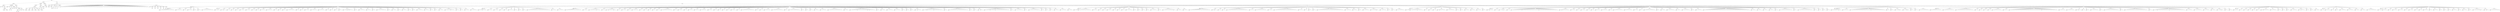 digraph Tree {
	"t0" [label = "TEI"];
	"t1" [label = "teiHeader"];
	"t2" [label = "fileDesc"];
	"t3" [label = "titleStmt"];
	"t4" [label = "title"];
	"t5" [label = "title"];
	"t6" [label = "author"];
	"t7" [label = "persName"];
	"t8" [label = "forename"];
	"t9" [label = "surname"];
	"t10" [label = "publicationStmt"];
	"t11" [label = "publisher"];
	"t12" [label = "idno"];
	"t13" [label = "idno"];
	"t14" [label = "availability"];
	"t15" [label = "licence"];
	"t16" [label = "ab"];
	"t17" [label = "ref"];
	"t18" [label = "sourceDesc"];
	"t19" [label = "bibl"];
	"t20" [label = "name"];
	"t21" [label = "idno"];
	"t22" [label = "idno"];
	"t23" [label = "availability"];
	"t24" [label = "licence"];
	"t25" [label = "ab"];
	"t26" [label = "ref"];
	"t27" [label = "bibl"];
	"t28" [label = "date"];
	"t29" [label = "date"];
	"t30" [label = "idno"];
	"t31" [label = "profileDesc"];
	"t32" [label = "particDesc"];
	"t33" [label = "listPerson"];
	"t34" [label = "person"];
	"t35" [label = "persName"];
	"t36" [label = "person"];
	"t37" [label = "persName"];
	"t38" [label = "person"];
	"t39" [label = "persName"];
	"t40" [label = "person"];
	"t41" [label = "persName"];
	"t42" [label = "person"];
	"t43" [label = "persName"];
	"t44" [label = "person"];
	"t45" [label = "persName"];
	"t46" [label = "textClass"];
	"t47" [label = "keywords"];
	"t48" [label = "term"];
	"t49" [label = "term"];
	"t50" [label = "classCode"];
	"t51" [label = "revisionDesc"];
	"t52" [label = "listChange"];
	"t53" [label = "change"];
	"t54" [label = "text"];
	"t55" [label = "front"];
	"t56" [label = "docTitle"];
	"t57" [label = "titlePart"];
	"t58" [label = "titlePart"];
	"t59" [label = "docDate"];
	"t60" [label = "docAuthor"];
	"t61" [label = "div"];
	"t62" [label = "div"];
	"t63" [label = "head"];
	"t64" [label = "p"];
	"t65" [label = "div"];
	"t66" [label = "p"];
	"t67" [label = "div"];
	"t68" [label = "p"];
	"t69" [label = "performance"];
	"t70" [label = "ab"];
	"t71" [label = "div"];
	"t72" [label = "head"];
	"t73" [label = "p"];
	"t74" [label = "p"];
	"t75" [label = "p"];
	"t76" [label = "l"];
	"t77" [label = "l"];
	"t78" [label = "l"];
	"t79" [label = "l"];
	"t80" [label = "l"];
	"t81" [label = "l"];
	"t82" [label = "l"];
	"t83" [label = "l"];
	"t84" [label = "l"];
	"t85" [label = "l"];
	"t86" [label = "p"];
	"t87" [label = "p"];
	"t88" [label = "l"];
	"t89" [label = "l"];
	"t90" [label = "p"];
	"t91" [label = "l"];
	"t92" [label = "l"];
	"t93" [label = "l"];
	"t94" [label = "p"];
	"t95" [label = "p"];
	"t96" [label = "p"];
	"t97" [label = "l"];
	"t98" [label = "l"];
	"t99" [label = "l"];
	"t100" [label = "l"];
	"t101" [label = "l"];
	"t102" [label = "l"];
	"t103" [label = "p"];
	"t104" [label = "p"];
	"t105" [label = "p"];
	"t106" [label = "p"];
	"t107" [label = "p"];
	"t108" [label = "p"];
	"t109" [label = "l"];
	"t110" [label = "l"];
	"t111" [label = "l"];
	"t112" [label = "l"];
	"t113" [label = "l"];
	"t114" [label = "l"];
	"t115" [label = "l"];
	"t116" [label = "l"];
	"t117" [label = "l"];
	"t118" [label = "p"];
	"t119" [label = "p"];
	"t120" [label = "p"];
	"t121" [label = "p"];
	"t122" [label = "p"];
	"t123" [label = "p"];
	"t124" [label = "p"];
	"t125" [label = "castList"];
	"t126" [label = "head"];
	"t127" [label = "castItem"];
	"t128" [label = "role"];
	"t129" [label = "castItem"];
	"t130" [label = "role"];
	"t131" [label = "castItem"];
	"t132" [label = "role"];
	"t133" [label = "castItem"];
	"t134" [label = "role"];
	"t135" [label = "castItem"];
	"t136" [label = "role"];
	"t137" [label = "castItem"];
	"t138" [label = "role"];
	"t139" [label = "body"];
	"t140" [label = "div"];
	"t141" [label = "head"];
	"t142" [label = "div"];
	"t143" [label = "head"];
	"t144" [label = "sp"];
	"t145" [label = "speaker"];
	"t146" [label = "l"];
	"t147" [label = "l"];
	"t148" [label = "l"];
	"t149" [label = "l"];
	"t150" [label = "l"];
	"t151" [label = "l"];
	"t152" [label = "l"];
	"t153" [label = "l"];
	"t154" [label = "sp"];
	"t155" [label = "speaker"];
	"t156" [label = "l"];
	"t157" [label = "l"];
	"t158" [label = "l"];
	"t159" [label = "sp"];
	"t160" [label = "speaker"];
	"t161" [label = "l"];
	"t162" [label = "sp"];
	"t163" [label = "speaker"];
	"t164" [label = "l"];
	"t165" [label = "l"];
	"t166" [label = "sp"];
	"t167" [label = "speaker"];
	"t168" [label = "l"];
	"t169" [label = "sp"];
	"t170" [label = "speaker"];
	"t171" [label = "l"];
	"t172" [label = "sp"];
	"t173" [label = "speaker"];
	"t174" [label = "l"];
	"t175" [label = "l"];
	"t176" [label = "l"];
	"t177" [label = "l"];
	"t178" [label = "l"];
	"t179" [label = "l"];
	"t180" [label = "div"];
	"t181" [label = "head"];
	"t182" [label = "sp"];
	"t183" [label = "speaker"];
	"t184" [label = "l"];
	"t185" [label = "l"];
	"t186" [label = "sp"];
	"t187" [label = "speaker"];
	"t188" [label = "note"];
	"t189" [label = "l"];
	"t190" [label = "sp"];
	"t191" [label = "speaker"];
	"t192" [label = "l"];
	"t193" [label = "sp"];
	"t194" [label = "speaker"];
	"t195" [label = "l"];
	"t196" [label = "sp"];
	"t197" [label = "speaker"];
	"t198" [label = "l"];
	"t199" [label = "sp"];
	"t200" [label = "speaker"];
	"t201" [label = "l"];
	"t202" [label = "l"];
	"t203" [label = "sp"];
	"t204" [label = "speaker"];
	"t205" [label = "l"];
	"t206" [label = "l"];
	"t207" [label = "sp"];
	"t208" [label = "speaker"];
	"t209" [label = "l"];
	"t210" [label = "sp"];
	"t211" [label = "speaker"];
	"t212" [label = "l"];
	"t213" [label = "sp"];
	"t214" [label = "speaker"];
	"t215" [label = "l"];
	"t216" [label = "l"];
	"t217" [label = "sp"];
	"t218" [label = "speaker"];
	"t219" [label = "l"];
	"t220" [label = "l"];
	"t221" [label = "l"];
	"t222" [label = "sp"];
	"t223" [label = "speaker"];
	"t224" [label = "l"];
	"t225" [label = "sp"];
	"t226" [label = "speaker"];
	"t227" [label = "l"];
	"t228" [label = "sp"];
	"t229" [label = "speaker"];
	"t230" [label = "l"];
	"t231" [label = "sp"];
	"t232" [label = "speaker"];
	"t233" [label = "l"];
	"t234" [label = "l"];
	"t235" [label = "l"];
	"t236" [label = "l"];
	"t237" [label = "sp"];
	"t238" [label = "speaker"];
	"t239" [label = "l"];
	"t240" [label = "sp"];
	"t241" [label = "speaker"];
	"t242" [label = "l"];
	"t243" [label = "sp"];
	"t244" [label = "speaker"];
	"t245" [label = "l"];
	"t246" [label = "l"];
	"t247" [label = "sp"];
	"t248" [label = "speaker"];
	"t249" [label = "l"];
	"t250" [label = "l"];
	"t251" [label = "l"];
	"t252" [label = "sp"];
	"t253" [label = "speaker"];
	"t254" [label = "l"];
	"t255" [label = "l"];
	"t256" [label = "l"];
	"t257" [label = "sp"];
	"t258" [label = "speaker"];
	"t259" [label = "l"];
	"t260" [label = "sp"];
	"t261" [label = "speaker"];
	"t262" [label = "l"];
	"t263" [label = "sp"];
	"t264" [label = "speaker"];
	"t265" [label = "l"];
	"t266" [label = "sp"];
	"t267" [label = "speaker"];
	"t268" [label = "l"];
	"t269" [label = "sp"];
	"t270" [label = "speaker"];
	"t271" [label = "l"];
	"t272" [label = "note"];
	"t273" [label = "note"];
	"t274" [label = "l"];
	"t275" [label = "l"];
	"t276" [label = "sp"];
	"t277" [label = "speaker"];
	"t278" [label = "l"];
	"t279" [label = "sp"];
	"t280" [label = "speaker"];
	"t281" [label = "l"];
	"t282" [label = "l"];
	"t283" [label = "l"];
	"t284" [label = "sp"];
	"t285" [label = "speaker"];
	"t286" [label = "l"];
	"t287" [label = "l"];
	"t288" [label = "sp"];
	"t289" [label = "speaker"];
	"t290" [label = "l"];
	"t291" [label = "sp"];
	"t292" [label = "speaker"];
	"t293" [label = "l"];
	"t294" [label = "l"];
	"t295" [label = "l"];
	"t296" [label = "l"];
	"t297" [label = "l"];
	"t298" [label = "sp"];
	"t299" [label = "speaker"];
	"t300" [label = "l"];
	"t301" [label = "sp"];
	"t302" [label = "speaker"];
	"t303" [label = "l"];
	"t304" [label = "l"];
	"t305" [label = "sp"];
	"t306" [label = "speaker"];
	"t307" [label = "l"];
	"t308" [label = "sp"];
	"t309" [label = "speaker"];
	"t310" [label = "l"];
	"t311" [label = "l"];
	"t312" [label = "sp"];
	"t313" [label = "speaker"];
	"t314" [label = "l"];
	"t315" [label = "sp"];
	"t316" [label = "speaker"];
	"t317" [label = "l"];
	"t318" [label = "sp"];
	"t319" [label = "speaker"];
	"t320" [label = "l"];
	"t321" [label = "l"];
	"t322" [label = "l"];
	"t323" [label = "sp"];
	"t324" [label = "speaker"];
	"t325" [label = "l"];
	"t326" [label = "l"];
	"t327" [label = "sp"];
	"t328" [label = "speaker"];
	"t329" [label = "l"];
	"t330" [label = "sp"];
	"t331" [label = "speaker"];
	"t332" [label = "l"];
	"t333" [label = "sp"];
	"t334" [label = "speaker"];
	"t335" [label = "l"];
	"t336" [label = "l"];
	"t337" [label = "sp"];
	"t338" [label = "speaker"];
	"t339" [label = "l"];
	"t340" [label = "l"];
	"t341" [label = "note"];
	"t342" [label = "l"];
	"t343" [label = "l"];
	"t344" [label = "sp"];
	"t345" [label = "speaker"];
	"t346" [label = "l"];
	"t347" [label = "sp"];
	"t348" [label = "speaker"];
	"t349" [label = "l"];
	"t350" [label = "sp"];
	"t351" [label = "speaker"];
	"t352" [label = "l"];
	"t353" [label = "l"];
	"t354" [label = "sp"];
	"t355" [label = "speaker"];
	"t356" [label = "l"];
	"t357" [label = "l"];
	"t358" [label = "l"];
	"t359" [label = "div"];
	"t360" [label = "head"];
	"t361" [label = "sp"];
	"t362" [label = "speaker"];
	"t363" [label = "l"];
	"t364" [label = "note"];
	"t365" [label = "l"];
	"t366" [label = "l"];
	"t367" [label = "sp"];
	"t368" [label = "speaker"];
	"t369" [label = "l"];
	"t370" [label = "l"];
	"t371" [label = "sp"];
	"t372" [label = "speaker"];
	"t373" [label = "l"];
	"t374" [label = "l"];
	"t375" [label = "sp"];
	"t376" [label = "speaker"];
	"t377" [label = "l"];
	"t378" [label = "sp"];
	"t379" [label = "speaker"];
	"t380" [label = "l"];
	"t381" [label = "sp"];
	"t382" [label = "speaker"];
	"t383" [label = "l"];
	"t384" [label = "l"];
	"t385" [label = "sp"];
	"t386" [label = "speaker"];
	"t387" [label = "l"];
	"t388" [label = "sp"];
	"t389" [label = "speaker"];
	"t390" [label = "l"];
	"t391" [label = "sp"];
	"t392" [label = "speaker"];
	"t393" [label = "l"];
	"t394" [label = "sp"];
	"t395" [label = "speaker"];
	"t396" [label = "l"];
	"t397" [label = "l"];
	"t398" [label = "l"];
	"t399" [label = "l"];
	"t400" [label = "l"];
	"t401" [label = "l"];
	"t402" [label = "l"];
	"t403" [label = "l"];
	"t404" [label = "l"];
	"t405" [label = "l"];
	"t406" [label = "l"];
	"t407" [label = "l"];
	"t408" [label = "l"];
	"t409" [label = "sp"];
	"t410" [label = "speaker"];
	"t411" [label = "l"];
	"t412" [label = "l"];
	"t413" [label = "sp"];
	"t414" [label = "speaker"];
	"t415" [label = "l"];
	"t416" [label = "l"];
	"t417" [label = "l"];
	"t418" [label = "div"];
	"t419" [label = "head"];
	"t420" [label = "sp"];
	"t421" [label = "speaker"];
	"t422" [label = "l"];
	"t423" [label = "l"];
	"t424" [label = "l"];
	"t425" [label = "l"];
	"t426" [label = "l"];
	"t427" [label = "l"];
	"t428" [label = "l"];
	"t429" [label = "l"];
	"t430" [label = "l"];
	"t431" [label = "sp"];
	"t432" [label = "speaker"];
	"t433" [label = "l"];
	"t434" [label = "l"];
	"t435" [label = "sp"];
	"t436" [label = "speaker"];
	"t437" [label = "l"];
	"t438" [label = "l"];
	"t439" [label = "l"];
	"t440" [label = "note"];
	"t441" [label = "l"];
	"t442" [label = "l"];
	"t443" [label = "sp"];
	"t444" [label = "speaker"];
	"t445" [label = "l"];
	"t446" [label = "sp"];
	"t447" [label = "speaker"];
	"t448" [label = "note"];
	"t449" [label = "l"];
	"t450" [label = "l"];
	"t451" [label = "note"];
	"t452" [label = "l"];
	"t453" [label = "sp"];
	"t454" [label = "speaker"];
	"t455" [label = "l"];
	"t456" [label = "sp"];
	"t457" [label = "speaker"];
	"t458" [label = "l"];
	"t459" [label = "l"];
	"t460" [label = "sp"];
	"t461" [label = "speaker"];
	"t462" [label = "l"];
	"t463" [label = "sp"];
	"t464" [label = "speaker"];
	"t465" [label = "l"];
	"t466" [label = "l"];
	"t467" [label = "l"];
	"t468" [label = "sp"];
	"t469" [label = "speaker"];
	"t470" [label = "l"];
	"t471" [label = "sp"];
	"t472" [label = "speaker"];
	"t473" [label = "l"];
	"t474" [label = "sp"];
	"t475" [label = "speaker"];
	"t476" [label = "l"];
	"t477" [label = "sp"];
	"t478" [label = "speaker"];
	"t479" [label = "l"];
	"t480" [label = "sp"];
	"t481" [label = "speaker"];
	"t482" [label = "l"];
	"t483" [label = "sp"];
	"t484" [label = "speaker"];
	"t485" [label = "l"];
	"t486" [label = "l"];
	"t487" [label = "l"];
	"t488" [label = "l"];
	"t489" [label = "l"];
	"t490" [label = "l"];
	"t491" [label = "sp"];
	"t492" [label = "speaker"];
	"t493" [label = "l"];
	"t494" [label = "sp"];
	"t495" [label = "speaker"];
	"t496" [label = "l"];
	"t497" [label = "l"];
	"t498" [label = "sp"];
	"t499" [label = "speaker"];
	"t500" [label = "l"];
	"t501" [label = "sp"];
	"t502" [label = "speaker"];
	"t503" [label = "l"];
	"t504" [label = "l"];
	"t505" [label = "sp"];
	"t506" [label = "speaker"];
	"t507" [label = "l"];
	"t508" [label = "l"];
	"t509" [label = "sp"];
	"t510" [label = "speaker"];
	"t511" [label = "l"];
	"t512" [label = "l"];
	"t513" [label = "l"];
	"t514" [label = "sp"];
	"t515" [label = "speaker"];
	"t516" [label = "l"];
	"t517" [label = "l"];
	"t518" [label = "sp"];
	"t519" [label = "speaker"];
	"t520" [label = "l"];
	"t521" [label = "sp"];
	"t522" [label = "speaker"];
	"t523" [label = "l"];
	"t524" [label = "sp"];
	"t525" [label = "speaker"];
	"t526" [label = "l"];
	"t527" [label = "sp"];
	"t528" [label = "speaker"];
	"t529" [label = "l"];
	"t530" [label = "sp"];
	"t531" [label = "speaker"];
	"t532" [label = "l"];
	"t533" [label = "l"];
	"t534" [label = "sp"];
	"t535" [label = "speaker"];
	"t536" [label = "l"];
	"t537" [label = "sp"];
	"t538" [label = "speaker"];
	"t539" [label = "l"];
	"t540" [label = "l"];
	"t541" [label = "l"];
	"t542" [label = "l"];
	"t543" [label = "l"];
	"t544" [label = "l"];
	"t545" [label = "l"];
	"t546" [label = "sp"];
	"t547" [label = "speaker"];
	"t548" [label = "l"];
	"t549" [label = "sp"];
	"t550" [label = "speaker"];
	"t551" [label = "l"];
	"t552" [label = "sp"];
	"t553" [label = "speaker"];
	"t554" [label = "l"];
	"t555" [label = "l"];
	"t556" [label = "l"];
	"t557" [label = "sp"];
	"t558" [label = "speaker"];
	"t559" [label = "l"];
	"t560" [label = "l"];
	"t561" [label = "l"];
	"t562" [label = "l"];
	"t563" [label = "l"];
	"t564" [label = "l"];
	"t565" [label = "sp"];
	"t566" [label = "speaker"];
	"t567" [label = "l"];
	"t568" [label = "sp"];
	"t569" [label = "speaker"];
	"t570" [label = "l"];
	"t571" [label = "l"];
	"t572" [label = "l"];
	"t573" [label = "l"];
	"t574" [label = "l"];
	"t575" [label = "l"];
	"t576" [label = "sp"];
	"t577" [label = "speaker"];
	"t578" [label = "l"];
	"t579" [label = "sp"];
	"t580" [label = "speaker"];
	"t581" [label = "l"];
	"t582" [label = "sp"];
	"t583" [label = "speaker"];
	"t584" [label = "l"];
	"t585" [label = "sp"];
	"t586" [label = "speaker"];
	"t587" [label = "l"];
	"t588" [label = "l"];
	"t589" [label = "sp"];
	"t590" [label = "speaker"];
	"t591" [label = "l"];
	"t592" [label = "l"];
	"t593" [label = "l"];
	"t594" [label = "sp"];
	"t595" [label = "speaker"];
	"t596" [label = "l"];
	"t597" [label = "l"];
	"t598" [label = "l"];
	"t599" [label = "l"];
	"t600" [label = "l"];
	"t601" [label = "l"];
	"t602" [label = "l"];
	"t603" [label = "l"];
	"t604" [label = "sp"];
	"t605" [label = "speaker"];
	"t606" [label = "l"];
	"t607" [label = "l"];
	"t608" [label = "sp"];
	"t609" [label = "speaker"];
	"t610" [label = "l"];
	"t611" [label = "l"];
	"t612" [label = "l"];
	"t613" [label = "note"];
	"t614" [label = "l"];
	"t615" [label = "l"];
	"t616" [label = "l"];
	"t617" [label = "l"];
	"t618" [label = "l"];
	"t619" [label = "note"];
	"t620" [label = "note"];
	"t621" [label = "l"];
	"t622" [label = "l"];
	"t623" [label = "l"];
	"t624" [label = "sp"];
	"t625" [label = "speaker"];
	"t626" [label = "l"];
	"t627" [label = "sp"];
	"t628" [label = "speaker"];
	"t629" [label = "l"];
	"t630" [label = "l"];
	"t631" [label = "sp"];
	"t632" [label = "speaker"];
	"t633" [label = "l"];
	"t634" [label = "l"];
	"t635" [label = "l"];
	"t636" [label = "sp"];
	"t637" [label = "speaker"];
	"t638" [label = "l"];
	"t639" [label = "l"];
	"t640" [label = "l"];
	"t641" [label = "sp"];
	"t642" [label = "speaker"];
	"t643" [label = "l"];
	"t644" [label = "sp"];
	"t645" [label = "speaker"];
	"t646" [label = "l"];
	"t647" [label = "sp"];
	"t648" [label = "speaker"];
	"t649" [label = "l"];
	"t650" [label = "sp"];
	"t651" [label = "speaker"];
	"t652" [label = "note"];
	"t653" [label = "l"];
	"t654" [label = "l"];
	"t655" [label = "sp"];
	"t656" [label = "speaker"];
	"t657" [label = "l"];
	"t658" [label = "note"];
	"t659" [label = "l"];
	"t660" [label = "l"];
	"t661" [label = "l"];
	"t662" [label = "note"];
	"t663" [label = "l"];
	"t664" [label = "l"];
	"t665" [label = "l"];
	"t666" [label = "l"];
	"t667" [label = "l"];
	"t668" [label = "sp"];
	"t669" [label = "speaker"];
	"t670" [label = "l"];
	"t671" [label = "sp"];
	"t672" [label = "speaker"];
	"t673" [label = "l"];
	"t674" [label = "l"];
	"t675" [label = "l"];
	"t676" [label = "l"];
	"t677" [label = "l"];
	"t678" [label = "l"];
	"t679" [label = "l"];
	"t680" [label = "l"];
	"t681" [label = "l"];
	"t682" [label = "l"];
	"t683" [label = "l"];
	"t684" [label = "sp"];
	"t685" [label = "speaker"];
	"t686" [label = "l"];
	"t687" [label = "sp"];
	"t688" [label = "speaker"];
	"t689" [label = "l"];
	"t690" [label = "sp"];
	"t691" [label = "speaker"];
	"t692" [label = "note"];
	"t693" [label = "l"];
	"t694" [label = "sp"];
	"t695" [label = "speaker"];
	"t696" [label = "l"];
	"t697" [label = "l"];
	"t698" [label = "note"];
	"t699" [label = "l"];
	"t700" [label = "l"];
	"t701" [label = "note"];
	"t702" [label = "l"];
	"t703" [label = "l"];
	"t704" [label = "l"];
	"t705" [label = "l"];
	"t706" [label = "l"];
	"t707" [label = "l"];
	"t708" [label = "l"];
	"t709" [label = "l"];
	"t710" [label = "sp"];
	"t711" [label = "speaker"];
	"t712" [label = "l"];
	"t713" [label = "sp"];
	"t714" [label = "speaker"];
	"t715" [label = "l"];
	"t716" [label = "l"];
	"t717" [label = "l"];
	"t718" [label = "l"];
	"t719" [label = "sp"];
	"t720" [label = "speaker"];
	"t721" [label = "l"];
	"t722" [label = "sp"];
	"t723" [label = "speaker"];
	"t724" [label = "l"];
	"t725" [label = "l"];
	"t726" [label = "l"];
	"t727" [label = "l"];
	"t728" [label = "l"];
	"t729" [label = "l"];
	"t730" [label = "sp"];
	"t731" [label = "speaker"];
	"t732" [label = "l"];
	"t733" [label = "sp"];
	"t734" [label = "speaker"];
	"t735" [label = "l"];
	"t736" [label = "sp"];
	"t737" [label = "speaker"];
	"t738" [label = "l"];
	"t739" [label = "sp"];
	"t740" [label = "speaker"];
	"t741" [label = "l"];
	"t742" [label = "l"];
	"t743" [label = "sp"];
	"t744" [label = "speaker"];
	"t745" [label = "l"];
	"t746" [label = "l"];
	"t747" [label = "l"];
	"t748" [label = "sp"];
	"t749" [label = "speaker"];
	"t750" [label = "l"];
	"t751" [label = "l"];
	"t752" [label = "div"];
	"t753" [label = "head"];
	"t754" [label = "sp"];
	"t755" [label = "speaker"];
	"t756" [label = "l"];
	"t757" [label = "sp"];
	"t758" [label = "speaker"];
	"t759" [label = "l"];
	"t760" [label = "l"];
	"t761" [label = "l"];
	"t762" [label = "l"];
	"t763" [label = "l"];
	"t764" [label = "l"];
	"t765" [label = "l"];
	"t766" [label = "sp"];
	"t767" [label = "speaker"];
	"t768" [label = "l"];
	"t769" [label = "l"];
	"t770" [label = "sp"];
	"t771" [label = "speaker"];
	"t772" [label = "l"];
	"t773" [label = "sp"];
	"t774" [label = "speaker"];
	"t775" [label = "l"];
	"t776" [label = "sp"];
	"t777" [label = "speaker"];
	"t778" [label = "l"];
	"t779" [label = "l"];
	"t780" [label = "sp"];
	"t781" [label = "speaker"];
	"t782" [label = "l"];
	"t783" [label = "sp"];
	"t784" [label = "speaker"];
	"t785" [label = "l"];
	"t786" [label = "sp"];
	"t787" [label = "speaker"];
	"t788" [label = "l"];
	"t789" [label = "sp"];
	"t790" [label = "speaker"];
	"t791" [label = "l"];
	"t792" [label = "l"];
	"t793" [label = "l"];
	"t794" [label = "sp"];
	"t795" [label = "speaker"];
	"t796" [label = "l"];
	"t797" [label = "sp"];
	"t798" [label = "speaker"];
	"t799" [label = "l"];
	"t800" [label = "sp"];
	"t801" [label = "speaker"];
	"t802" [label = "l"];
	"t803" [label = "sp"];
	"t804" [label = "speaker"];
	"t805" [label = "l"];
	"t806" [label = "sp"];
	"t807" [label = "speaker"];
	"t808" [label = "l"];
	"t809" [label = "l"];
	"t810" [label = "l"];
	"t811" [label = "sp"];
	"t812" [label = "speaker"];
	"t813" [label = "l"];
	"t814" [label = "sp"];
	"t815" [label = "speaker"];
	"t816" [label = "l"];
	"t817" [label = "l"];
	"t818" [label = "l"];
	"t819" [label = "l"];
	"t820" [label = "l"];
	"t821" [label = "note"];
	"t822" [label = "l"];
	"t823" [label = "sp"];
	"t824" [label = "speaker"];
	"t825" [label = "l"];
	"t826" [label = "l"];
	"t827" [label = "sp"];
	"t828" [label = "speaker"];
	"t829" [label = "l"];
	"t830" [label = "l"];
	"t831" [label = "div"];
	"t832" [label = "head"];
	"t833" [label = "sp"];
	"t834" [label = "speaker"];
	"t835" [label = "l"];
	"t836" [label = "l"];
	"t837" [label = "l"];
	"t838" [label = "l"];
	"t839" [label = "l"];
	"t840" [label = "l"];
	"t841" [label = "l"];
	"t842" [label = "l"];
	"t843" [label = "l"];
	"t844" [label = "l"];
	"t845" [label = "l"];
	"t846" [label = "l"];
	"t847" [label = "sp"];
	"t848" [label = "speaker"];
	"t849" [label = "note"];
	"t850" [label = "l"];
	"t851" [label = "sp"];
	"t852" [label = "speaker"];
	"t853" [label = "l"];
	"t854" [label = "sp"];
	"t855" [label = "speaker"];
	"t856" [label = "l"];
	"t857" [label = "sp"];
	"t858" [label = "speaker"];
	"t859" [label = "l"];
	"t860" [label = "l"];
	"t861" [label = "l"];
	"t862" [label = "l"];
	"t863" [label = "l"];
	"t864" [label = "l"];
	"t865" [label = "l"];
	"t866" [label = "l"];
	"t867" [label = "l"];
	"t868" [label = "l"];
	"t869" [label = "l"];
	"t870" [label = "l"];
	"t871" [label = "sp"];
	"t872" [label = "speaker"];
	"t873" [label = "l"];
	"t874" [label = "l"];
	"t875" [label = "sp"];
	"t876" [label = "speaker"];
	"t877" [label = "l"];
	"t878" [label = "l"];
	"t879" [label = "l"];
	"t880" [label = "l"];
	"t881" [label = "l"];
	"t882" [label = "l"];
	"t883" [label = "sp"];
	"t884" [label = "speaker"];
	"t885" [label = "l"];
	"t886" [label = "l"];
	"t887" [label = "sp"];
	"t888" [label = "speaker"];
	"t889" [label = "l"];
	"t890" [label = "l"];
	"t891" [label = "l"];
	"t892" [label = "l"];
	"t893" [label = "l"];
	"t894" [label = "l"];
	"t895" [label = "l"];
	"t896" [label = "l"];
	"t897" [label = "l"];
	"t898" [label = "l"];
	"t899" [label = "l"];
	"t900" [label = "l"];
	"t901" [label = "l"];
	"t902" [label = "sp"];
	"t903" [label = "speaker"];
	"t904" [label = "l"];
	"t905" [label = "l"];
	"t906" [label = "sp"];
	"t907" [label = "speaker"];
	"t908" [label = "l"];
	"t909" [label = "sp"];
	"t910" [label = "speaker"];
	"t911" [label = "l"];
	"t912" [label = "sp"];
	"t913" [label = "speaker"];
	"t914" [label = "l"];
	"t915" [label = "sp"];
	"t916" [label = "speaker"];
	"t917" [label = "l"];
	"t918" [label = "l"];
	"t919" [label = "l"];
	"t920" [label = "l"];
	"t921" [label = "l"];
	"t922" [label = "l"];
	"t923" [label = "l"];
	"t924" [label = "l"];
	"t925" [label = "l"];
	"t926" [label = "l"];
	"t927" [label = "l"];
	"t928" [label = "l"];
	"t929" [label = "l"];
	"t930" [label = "l"];
	"t931" [label = "l"];
	"t932" [label = "sp"];
	"t933" [label = "speaker"];
	"t934" [label = "l"];
	"t935" [label = "l"];
	"t936" [label = "l"];
	"t937" [label = "sp"];
	"t938" [label = "speaker"];
	"t939" [label = "l"];
	"t940" [label = "l"];
	"t941" [label = "sp"];
	"t942" [label = "speaker"];
	"t943" [label = "l"];
	"t944" [label = "sp"];
	"t945" [label = "speaker"];
	"t946" [label = "l"];
	"t947" [label = "l"];
	"t948" [label = "l"];
	"t949" [label = "sp"];
	"t950" [label = "speaker"];
	"t951" [label = "l"];
	"t952" [label = "l"];
	"t953" [label = "note"];
	"t954" [label = "l"];
	"t955" [label = "sp"];
	"t956" [label = "speaker"];
	"t957" [label = "l"];
	"t958" [label = "l"];
	"t959" [label = "l"];
	"t960" [label = "sp"];
	"t961" [label = "speaker"];
	"t962" [label = "l"];
	"t963" [label = "sp"];
	"t964" [label = "speaker"];
	"t965" [label = "l"];
	"t966" [label = "sp"];
	"t967" [label = "speaker"];
	"t968" [label = "l"];
	"t969" [label = "l"];
	"t970" [label = "l"];
	"t971" [label = "l"];
	"t972" [label = "div"];
	"t973" [label = "head"];
	"t974" [label = "sp"];
	"t975" [label = "speaker"];
	"t976" [label = "l"];
	"t977" [label = "sp"];
	"t978" [label = "speaker"];
	"t979" [label = "l"];
	"t980" [label = "l"];
	"t981" [label = "l"];
	"t982" [label = "note"];
	"t983" [label = "l"];
	"t984" [label = "l"];
	"t985" [label = "l"];
	"t986" [label = "sp"];
	"t987" [label = "speaker"];
	"t988" [label = "l"];
	"t989" [label = "sp"];
	"t990" [label = "speaker"];
	"t991" [label = "l"];
	"t992" [label = "sp"];
	"t993" [label = "speaker"];
	"t994" [label = "l"];
	"t995" [label = "sp"];
	"t996" [label = "speaker"];
	"t997" [label = "note"];
	"t998" [label = "l"];
	"t999" [label = "l"];
	"t1000" [label = "l"];
	"t1001" [label = "sp"];
	"t1002" [label = "speaker"];
	"t1003" [label = "l"];
	"t1004" [label = "l"];
	"t1005" [label = "l"];
	"t1006" [label = "l"];
	"t1007" [label = "sp"];
	"t1008" [label = "speaker"];
	"t1009" [label = "l"];
	"t1010" [label = "sp"];
	"t1011" [label = "speaker"];
	"t1012" [label = "l"];
	"t1013" [label = "sp"];
	"t1014" [label = "speaker"];
	"t1015" [label = "l"];
	"t1016" [label = "l"];
	"t1017" [label = "sp"];
	"t1018" [label = "speaker"];
	"t1019" [label = "l"];
	"t1020" [label = "l"];
	"t1021" [label = "sp"];
	"t1022" [label = "speaker"];
	"t1023" [label = "l"];
	"t1024" [label = "l"];
	"t1025" [label = "sp"];
	"t1026" [label = "speaker"];
	"t1027" [label = "l"];
	"t1028" [label = "div"];
	"t1029" [label = "head"];
	"t1030" [label = "sp"];
	"t1031" [label = "speaker"];
	"t1032" [label = "note"];
	"t1033" [label = "l"];
	"t1034" [label = "l"];
	"t1035" [label = "sp"];
	"t1036" [label = "speaker"];
	"t1037" [label = "l"];
	"t1038" [label = "sp"];
	"t1039" [label = "speaker"];
	"t1040" [label = "l"];
	"t1041" [label = "note"];
	"t1042" [label = "l"];
	"t1043" [label = "sp"];
	"t1044" [label = "speaker"];
	"t1045" [label = "l"];
	"t1046" [label = "sp"];
	"t1047" [label = "speaker"];
	"t1048" [label = "l"];
	"t1049" [label = "l"];
	"t1050" [label = "l"];
	"t1051" [label = "l"];
	"t1052" [label = "l"];
	"t1053" [label = "note"];
	"t1054" [label = "l"];
	"t1055" [label = "l"];
	"t1056" [label = "l"];
	"t1057" [label = "l"];
	"t1058" [label = "l"];
	"t1059" [label = "l"];
	"t1060" [label = "l"];
	"t1061" [label = "l"];
	"t1062" [label = "l"];
	"t1063" [label = "note"];
	"t1064" [label = "l"];
	"t1065" [label = "l"];
	"t1066" [label = "l"];
	"t1067" [label = "l"];
	"t1068" [label = "l"];
	"t1069" [label = "l"];
	"t1070" [label = "l"];
	"t1071" [label = "l"];
	"t1072" [label = "l"];
	"t1073" [label = "l"];
	"t1074" [label = "l"];
	"t1075" [label = "sp"];
	"t1076" [label = "speaker"];
	"t1077" [label = "note"];
	"t1078" [label = "l"];
	"t1079" [label = "l"];
	"t1080" [label = "l"];
	"t1081" [label = "l"];
	"t1082" [label = "sp"];
	"t1083" [label = "speaker"];
	"t1084" [label = "l"];
	"t1085" [label = "l"];
	"t1086" [label = "sp"];
	"t1087" [label = "speaker"];
	"t1088" [label = "l"];
	"t1089" [label = "sp"];
	"t1090" [label = "speaker"];
	"t1091" [label = "l"];
	"t1092" [label = "l"];
	"t1093" [label = "sp"];
	"t1094" [label = "speaker"];
	"t1095" [label = "l"];
	"t1096" [label = "sp"];
	"t1097" [label = "speaker"];
	"t1098" [label = "l"];
	"t1099" [label = "sp"];
	"t1100" [label = "speaker"];
	"t1101" [label = "l"];
	"t1102" [label = "l"];
	"t1103" [label = "sp"];
	"t1104" [label = "speaker"];
	"t1105" [label = "l"];
	"t1106" [label = "l"];
	"t1107" [label = "l"];
	"t1108" [label = "sp"];
	"t1109" [label = "speaker"];
	"t1110" [label = "l"];
	"t1111" [label = "sp"];
	"t1112" [label = "speaker"];
	"t1113" [label = "l"];
	"t1114" [label = "l"];
	"t1115" [label = "l"];
	"t1116" [label = "l"];
	"t1117" [label = "l"];
	"t1118" [label = "sp"];
	"t1119" [label = "speaker"];
	"t1120" [label = "l"];
	"t1121" [label = "l"];
	"t1122" [label = "l"];
	"t1123" [label = "l"];
	"t1124" [label = "sp"];
	"t1125" [label = "speaker"];
	"t1126" [label = "l"];
	"t1127" [label = "l"];
	"t1128" [label = "sp"];
	"t1129" [label = "speaker"];
	"t1130" [label = "l"];
	"t1131" [label = "sp"];
	"t1132" [label = "speaker"];
	"t1133" [label = "l"];
	"t1134" [label = "l"];
	"t1135" [label = "l"];
	"t1136" [label = "l"];
	"t1137" [label = "l"];
	"t1138" [label = "l"];
	"t1139" [label = "sp"];
	"t1140" [label = "speaker"];
	"t1141" [label = "l"];
	"t1142" [label = "sp"];
	"t1143" [label = "speaker"];
	"t1144" [label = "l"];
	"t1145" [label = "l"];
	"t1146" [label = "sp"];
	"t1147" [label = "speaker"];
	"t1148" [label = "l"];
	"t1149" [label = "l"];
	"t1150" [label = "l"];
	"t1151" [label = "l"];
	"t1152" [label = "sp"];
	"t1153" [label = "speaker"];
	"t1154" [label = "l"];
	"t1155" [label = "l"];
	"t1156" [label = "sp"];
	"t1157" [label = "speaker"];
	"t1158" [label = "l"];
	"t1159" [label = "l"];
	"t1160" [label = "l"];
	"t1161" [label = "l"];
	"t1162" [label = "sp"];
	"t1163" [label = "speaker"];
	"t1164" [label = "l"];
	"t1165" [label = "sp"];
	"t1166" [label = "speaker"];
	"t1167" [label = "l"];
	"t1168" [label = "l"];
	"t1169" [label = "l"];
	"t1170" [label = "sp"];
	"t1171" [label = "speaker"];
	"t1172" [label = "l"];
	"t1173" [label = "l"];
	"t1174" [label = "l"];
	"t1175" [label = "l"];
	"t1176" [label = "l"];
	"t1177" [label = "l"];
	"t1178" [label = "l"];
	"t1179" [label = "l"];
	"t1180" [label = "l"];
	"t1181" [label = "l"];
	"t1182" [label = "l"];
	"t1183" [label = "l"];
	"t1184" [label = "l"];
	"t1185" [label = "l"];
	"t1186" [label = "l"];
	"t1187" [label = "l"];
	"t1188" [label = "l"];
	"t1189" [label = "l"];
	"t1190" [label = "l"];
	"t1191" [label = "l"];
	"t1192" [label = "l"];
	"t1193" [label = "l"];
	"t1194" [label = "l"];
	"t1195" [label = "l"];
	"t1196" [label = "l"];
	"t1197" [label = "l"];
	"t1198" [label = "l"];
	"t1199" [label = "sp"];
	"t1200" [label = "speaker"];
	"t1201" [label = "l"];
	"t1202" [label = "l"];
	"t1203" [label = "sp"];
	"t1204" [label = "speaker"];
	"t1205" [label = "l"];
	"t1206" [label = "l"];
	"t1207" [label = "sp"];
	"t1208" [label = "speaker"];
	"t1209" [label = "l"];
	"t1210" [label = "l"];
	"t1211" [label = "sp"];
	"t1212" [label = "speaker"];
	"t1213" [label = "l"];
	"t1214" [label = "l"];
	"t1215" [label = "sp"];
	"t1216" [label = "speaker"];
	"t1217" [label = "l"];
	"t1218" [label = "sp"];
	"t1219" [label = "speaker"];
	"t1220" [label = "l"];
	"t1221" [label = "l"];
	"t1222" [label = "l"];
	"t1223" [label = "l"];
	"t1224" [label = "l"];
	"t1225" [label = "l"];
	"t1226" [label = "l"];
	"t1227" [label = "sp"];
	"t1228" [label = "speaker"];
	"t1229" [label = "l"];
	"t1230" [label = "sp"];
	"t1231" [label = "speaker"];
	"t1232" [label = "l"];
	"t1233" [label = "l"];
	"t1234" [label = "l"];
	"t1235" [label = "l"];
	"t1236" [label = "l"];
	"t1237" [label = "l"];
	"t1238" [label = "l"];
	"t1239" [label = "l"];
	"t1240" [label = "sp"];
	"t1241" [label = "speaker"];
	"t1242" [label = "l"];
	"t1243" [label = "sp"];
	"t1244" [label = "speaker"];
	"t1245" [label = "l"];
	"t1246" [label = "sp"];
	"t1247" [label = "speaker"];
	"t1248" [label = "l"];
	"t1249" [label = "sp"];
	"t1250" [label = "speaker"];
	"t1251" [label = "l"];
	"t1252" [label = "div"];
	"t1253" [label = "head"];
	"t1254" [label = "stage"];
	"t1255" [label = "sp"];
	"t1256" [label = "speaker"];
	"t1257" [label = "l"];
	"t1258" [label = "l"];
	"t1259" [label = "l"];
	"t1260" [label = "note"];
	"t1261" [label = "l"];
	"t1262" [label = "sp"];
	"t1263" [label = "speaker"];
	"t1264" [label = "l"];
	"t1265" [label = "l"];
	"t1266" [label = "l"];
	"t1267" [label = "sp"];
	"t1268" [label = "speaker"];
	"t1269" [label = "l"];
	"t1270" [label = "l"];
	"t1271" [label = "l"];
	"t1272" [label = "l"];
	"t1273" [label = "l"];
	"t1274" [label = "l"];
	"t1275" [label = "l"];
	"t1276" [label = "l"];
	"t1277" [label = "l"];
	"t1278" [label = "l"];
	"t1279" [label = "l"];
	"t1280" [label = "note"];
	"t1281" [label = "l"];
	"t1282" [label = "l"];
	"t1283" [label = "l"];
	"t1284" [label = "l"];
	"t1285" [label = "l"];
	"t1286" [label = "l"];
	"t1287" [label = "l"];
	"t1288" [label = "l"];
	"t1289" [label = "sp"];
	"t1290" [label = "speaker"];
	"t1291" [label = "l"];
	"t1292" [label = "sp"];
	"t1293" [label = "speaker"];
	"t1294" [label = "l"];
	"t1295" [label = "sp"];
	"t1296" [label = "speaker"];
	"t1297" [label = "l"];
	"t1298" [label = "note"];
	"t1299" [label = "l"];
	"t1300" [label = "sp"];
	"t1301" [label = "speaker"];
	"t1302" [label = "l"];
	"t1303" [label = "note"];
	"t1304" [label = "l"];
	"t1305" [label = "sp"];
	"t1306" [label = "speaker"];
	"t1307" [label = "l"];
	"t1308" [label = "sp"];
	"t1309" [label = "speaker"];
	"t1310" [label = "l"];
	"t1311" [label = "sp"];
	"t1312" [label = "speaker"];
	"t1313" [label = "l"];
	"t1314" [label = "l"];
	"t1315" [label = "l"];
	"t1316" [label = "l"];
	"t1317" [label = "l"];
	"t1318" [label = "div"];
	"t1319" [label = "head"];
	"t1320" [label = "sp"];
	"t1321" [label = "speaker"];
	"t1322" [label = "l"];
	"t1323" [label = "l"];
	"t1324" [label = "l"];
	"t1325" [label = "l"];
	"t1326" [label = "l"];
	"t1327" [label = "l"];
	"t1328" [label = "sp"];
	"t1329" [label = "speaker"];
	"t1330" [label = "l"];
	"t1331" [label = "l"];
	"t1332" [label = "l"];
	"t1333" [label = "l"];
	"t1334" [label = "l"];
	"t1335" [label = "l"];
	"t1336" [label = "sp"];
	"t1337" [label = "speaker"];
	"t1338" [label = "l"];
	"t1339" [label = "l"];
	"t1340" [label = "l"];
	"t1341" [label = "l"];
	"t1342" [label = "l"];
	"t1343" [label = "l"];
	"t1344" [label = "l"];
	"t1345" [label = "l"];
	"t1346" [label = "l"];
	"t1347" [label = "l"];
	"t1348" [label = "sp"];
	"t1349" [label = "speaker"];
	"t1350" [label = "l"];
	"t1351" [label = "sp"];
	"t1352" [label = "speaker"];
	"t1353" [label = "l"];
	"t1354" [label = "sp"];
	"t1355" [label = "speaker"];
	"t1356" [label = "l"];
	"t1357" [label = "sp"];
	"t1358" [label = "speaker"];
	"t1359" [label = "l"];
	"t1360" [label = "sp"];
	"t1361" [label = "speaker"];
	"t1362" [label = "l"];
	"t1363" [label = "l"];
	"t1364" [label = "l"];
	"t1365" [label = "l"];
	"t1366" [label = "l"];
	"t1367" [label = "sp"];
	"t1368" [label = "speaker"];
	"t1369" [label = "l"];
	"t1370" [label = "l"];
	"t1371" [label = "sp"];
	"t1372" [label = "speaker"];
	"t1373" [label = "l"];
	"t1374" [label = "l"];
	"t1375" [label = "l"];
	"t1376" [label = "l"];
	"t1377" [label = "l"];
	"t1378" [label = "l"];
	"t1379" [label = "l"];
	"t1380" [label = "l"];
	"t1381" [label = "l"];
	"t1382" [label = "l"];
	"t1383" [label = "l"];
	"t1384" [label = "l"];
	"t1385" [label = "l"];
	"t1386" [label = "l"];
	"t1387" [label = "l"];
	"t1388" [label = "l"];
	"t1389" [label = "l"];
	"t1390" [label = "l"];
	"t1391" [label = "note"];
	"t1392" [label = "l"];
	"t1393" [label = "l"];
	"t1394" [label = "l"];
	"t1395" [label = "l"];
	"t1396" [label = "l"];
	"t1397" [label = "l"];
	"t1398" [label = "l"];
	"t1399" [label = "l"];
	"t1400" [label = "l"];
	"t1401" [label = "sp"];
	"t1402" [label = "speaker"];
	"t1403" [label = "l"];
	"t1404" [label = "l"];
	"t1405" [label = "l"];
	"t1406" [label = "sp"];
	"t1407" [label = "speaker"];
	"t1408" [label = "l"];
	"t1409" [label = "l"];
	"t1410" [label = "l"];
	"t1411" [label = "l"];
	"t1412" [label = "sp"];
	"t1413" [label = "speaker"];
	"t1414" [label = "note"];
	"t1415" [label = "l"];
	"t1416" [label = "sp"];
	"t1417" [label = "speaker"];
	"t1418" [label = "l"];
	"t1419" [label = "sp"];
	"t1420" [label = "speaker"];
	"t1421" [label = "l"];
	"t1422" [label = "sp"];
	"t1423" [label = "speaker"];
	"t1424" [label = "l"];
	"t1425" [label = "l"];
	"t1426" [label = "l"];
	"t1427" [label = "l"];
	"t1428" [label = "sp"];
	"t1429" [label = "speaker"];
	"t1430" [label = "l"];
	"t1431" [label = "sp"];
	"t1432" [label = "speaker"];
	"t1433" [label = "l"];
	"t1434" [label = "l"];
	"t1435" [label = "l"];
	"t1436" [label = "l"];
	"t1437" [label = "l"];
	"t1438" [label = "l"];
	"t1439" [label = "l"];
	"t1440" [label = "l"];
	"t1441" [label = "sp"];
	"t1442" [label = "speaker"];
	"t1443" [label = "l"];
	"t1444" [label = "sp"];
	"t1445" [label = "speaker"];
	"t1446" [label = "l"];
	"t1447" [label = "l"];
	"t1448" [label = "l"];
	"t1449" [label = "l"];
	"t1450" [label = "l"];
	"t1451" [label = "l"];
	"t1452" [label = "l"];
	"t1453" [label = "l"];
	"t1454" [label = "l"];
	"t1455" [label = "l"];
	"t1456" [label = "l"];
	"t1457" [label = "l"];
	"t1458" [label = "l"];
	"t1459" [label = "sp"];
	"t1460" [label = "speaker"];
	"t1461" [label = "l"];
	"t1462" [label = "sp"];
	"t1463" [label = "speaker"];
	"t1464" [label = "l"];
	"t1465" [label = "note"];
	"t1466" [label = "l"];
	"t1467" [label = "l"];
	"t1468" [label = "l"];
	"t1469" [label = "l"];
	"t1470" [label = "l"];
	"t1471" [label = "l"];
	"t1472" [label = "note"];
	"t1473" [label = "l"];
	"t1474" [label = "l"];
	"t1475" [label = "l"];
	"t1476" [label = "l"];
	"t1477" [label = "l"];
	"t1478" [label = "l"];
	"t1479" [label = "l"];
	"t1480" [label = "l"];
	"t1481" [label = "l"];
	"t1482" [label = "sp"];
	"t1483" [label = "speaker"];
	"t1484" [label = "l"];
	"t1485" [label = "l"];
	"t1486" [label = "l"];
	"t1487" [label = "sp"];
	"t1488" [label = "speaker"];
	"t1489" [label = "l"];
	"t1490" [label = "l"];
	"t1491" [label = "l"];
	"t1492" [label = "l"];
	"t1493" [label = "sp"];
	"t1494" [label = "speaker"];
	"t1495" [label = "l"];
	"t1496" [label = "l"];
	"t1497" [label = "l"];
	"t1498" [label = "sp"];
	"t1499" [label = "speaker"];
	"t1500" [label = "l"];
	"t1501" [label = "l"];
	"t1502" [label = "sp"];
	"t1503" [label = "speaker"];
	"t1504" [label = "l"];
	"t1505" [label = "note"];
	"t1506" [label = "l"];
	"t1507" [label = "sp"];
	"t1508" [label = "speaker"];
	"t1509" [label = "l"];
	"t1510" [label = "sp"];
	"t1511" [label = "speaker"];
	"t1512" [label = "l"];
	"t1513" [label = "div"];
	"t1514" [label = "head"];
	"t1515" [label = "sp"];
	"t1516" [label = "speaker"];
	"t1517" [label = "l"];
	"t1518" [label = "l"];
	"t1519" [label = "sp"];
	"t1520" [label = "speaker"];
	"t1521" [label = "l"];
	"t1522" [label = "sp"];
	"t1523" [label = "speaker"];
	"t1524" [label = "l"];
	"t1525" [label = "sp"];
	"t1526" [label = "speaker"];
	"t1527" [label = "l"];
	"t1528" [label = "sp"];
	"t1529" [label = "speaker"];
	"t1530" [label = "l"];
	"t1531" [label = "sp"];
	"t1532" [label = "speaker"];
	"t1533" [label = "l"];
	"t1534" [label = "sp"];
	"t1535" [label = "speaker"];
	"t1536" [label = "note"];
	"t1537" [label = "l"];
	"t1538" [label = "l"];
	"t1539" [label = "l"];
	"t1540" [label = "sp"];
	"t1541" [label = "speaker"];
	"t1542" [label = "l"];
	"t1543" [label = "l"];
	"t1544" [label = "l"];
	"t1545" [label = "sp"];
	"t1546" [label = "speaker"];
	"t1547" [label = "l"];
	"t1548" [label = "sp"];
	"t1549" [label = "speaker"];
	"t1550" [label = "l"];
	"t1551" [label = "sp"];
	"t1552" [label = "speaker"];
	"t1553" [label = "l"];
	"t1554" [label = "sp"];
	"t1555" [label = "speaker"];
	"t1556" [label = "l"];
	"t1557" [label = "l"];
	"t1558" [label = "l"];
	"t1559" [label = "sp"];
	"t1560" [label = "speaker"];
	"t1561" [label = "note"];
	"t1562" [label = "l"];
	"t1563" [label = "l"];
	"t1564" [label = "sp"];
	"t1565" [label = "speaker"];
	"t1566" [label = "l"];
	"t1567" [label = "sp"];
	"t1568" [label = "speaker"];
	"t1569" [label = "l"];
	"t1570" [label = "sp"];
	"t1571" [label = "speaker"];
	"t1572" [label = "l"];
	"t1573" [label = "l"];
	"t1574" [label = "div"];
	"t1575" [label = "head"];
	"t1576" [label = "sp"];
	"t1577" [label = "speaker"];
	"t1578" [label = "l"];
	"t1579" [label = "sp"];
	"t1580" [label = "speaker"];
	"t1581" [label = "l"];
	"t1582" [label = "l"];
	"t1583" [label = "sp"];
	"t1584" [label = "speaker"];
	"t1585" [label = "l"];
	"t1586" [label = "sp"];
	"t1587" [label = "speaker"];
	"t1588" [label = "l"];
	"t1589" [label = "sp"];
	"t1590" [label = "speaker"];
	"t1591" [label = "l"];
	"t1592" [label = "l"];
	"t1593" [label = "l"];
	"t1594" [label = "sp"];
	"t1595" [label = "speaker"];
	"t1596" [label = "l"];
	"t1597" [label = "l"];
	"t1598" [label = "l"];
	"t1599" [label = "sp"];
	"t1600" [label = "speaker"];
	"t1601" [label = "l"];
	"t1602" [label = "l"];
	"t1603" [label = "sp"];
	"t1604" [label = "speaker"];
	"t1605" [label = "l"];
	"t1606" [label = "l"];
	"t1607" [label = "sp"];
	"t1608" [label = "speaker"];
	"t1609" [label = "l"];
	"t1610" [label = "l"];
	"t1611" [label = "l"];
	"t1612" [label = "l"];
	"t1613" [label = "l"];
	"t1614" [label = "div"];
	"t1615" [label = "head"];
	"t1616" [label = "sp"];
	"t1617" [label = "speaker"];
	"t1618" [label = "l"];
	"t1619" [label = "sp"];
	"t1620" [label = "speaker"];
	"t1621" [label = "l"];
	"t1622" [label = "l"];
	"t1623" [label = "sp"];
	"t1624" [label = "speaker"];
	"t1625" [label = "l"];
	"t1626" [label = "sp"];
	"t1627" [label = "speaker"];
	"t1628" [label = "l"];
	"t1629" [label = "l"];
	"t1630" [label = "sp"];
	"t1631" [label = "speaker"];
	"t1632" [label = "l"];
	"t1633" [label = "l"];
	"t1634" [label = "sp"];
	"t1635" [label = "speaker"];
	"t1636" [label = "l"];
	"t1637" [label = "sp"];
	"t1638" [label = "speaker"];
	"t1639" [label = "l"];
	"t1640" [label = "l"];
	"t1641" [label = "sp"];
	"t1642" [label = "speaker"];
	"t1643" [label = "l"];
	"t1644" [label = "sp"];
	"t1645" [label = "speaker"];
	"t1646" [label = "l"];
	"t1647" [label = "sp"];
	"t1648" [label = "speaker"];
	"t1649" [label = "l"];
	"t1650" [label = "l"];
	"t1651" [label = "sp"];
	"t1652" [label = "speaker"];
	"t1653" [label = "l"];
	"t1654" [label = "sp"];
	"t1655" [label = "speaker"];
	"t1656" [label = "l"];
	"t1657" [label = "l"];
	"t1658" [label = "sp"];
	"t1659" [label = "speaker"];
	"t1660" [label = "l"];
	"t1661" [label = "sp"];
	"t1662" [label = "speaker"];
	"t1663" [label = "l"];
	"t1664" [label = "sp"];
	"t1665" [label = "speaker"];
	"t1666" [label = "l"];
	"t1667" [label = "sp"];
	"t1668" [label = "speaker"];
	"t1669" [label = "l"];
	"t1670" [label = "l"];
	"t1671" [label = "sp"];
	"t1672" [label = "speaker"];
	"t1673" [label = "l"];
	"t1674" [label = "sp"];
	"t1675" [label = "speaker"];
	"t1676" [label = "l"];
	"t1677" [label = "l"];
	"t1678" [label = "sp"];
	"t1679" [label = "speaker"];
	"t1680" [label = "l"];
	"t1681" [label = "sp"];
	"t1682" [label = "speaker"];
	"t1683" [label = "l"];
	"t1684" [label = "l"];
	"t1685" [label = "l"];
	"t1686" [label = "note"];
	"t1687" [label = "l"];
	"t1688" [label = "sp"];
	"t1689" [label = "speaker"];
	"t1690" [label = "note"];
	"t1691" [label = "l"];
	"t1692" [label = "sp"];
	"t1693" [label = "speaker"];
	"t1694" [label = "l"];
	"t1695" [label = "l"];
	"t1696" [label = "l"];
	"t1697" [label = "l"];
	"t1698" [label = "l"];
	"t0" -> "t1";
	"t1" -> "t2";
	"t2" -> "t3";
	"t3" -> "t4";
	"t3" -> "t5";
	"t3" -> "t6";
	"t6" -> "t7";
	"t7" -> "t8";
	"t7" -> "t9";
	"t2" -> "t10";
	"t10" -> "t11";
	"t10" -> "t12";
	"t10" -> "t13";
	"t10" -> "t14";
	"t14" -> "t15";
	"t15" -> "t16";
	"t15" -> "t17";
	"t2" -> "t18";
	"t18" -> "t19";
	"t19" -> "t20";
	"t19" -> "t21";
	"t19" -> "t22";
	"t19" -> "t23";
	"t23" -> "t24";
	"t24" -> "t25";
	"t24" -> "t26";
	"t19" -> "t27";
	"t27" -> "t28";
	"t27" -> "t29";
	"t27" -> "t30";
	"t1" -> "t31";
	"t31" -> "t32";
	"t32" -> "t33";
	"t33" -> "t34";
	"t34" -> "t35";
	"t33" -> "t36";
	"t36" -> "t37";
	"t33" -> "t38";
	"t38" -> "t39";
	"t33" -> "t40";
	"t40" -> "t41";
	"t33" -> "t42";
	"t42" -> "t43";
	"t33" -> "t44";
	"t44" -> "t45";
	"t31" -> "t46";
	"t46" -> "t47";
	"t47" -> "t48";
	"t47" -> "t49";
	"t46" -> "t50";
	"t1" -> "t51";
	"t51" -> "t52";
	"t52" -> "t53";
	"t0" -> "t54";
	"t54" -> "t55";
	"t55" -> "t56";
	"t56" -> "t57";
	"t56" -> "t58";
	"t55" -> "t59";
	"t55" -> "t60";
	"t55" -> "t61";
	"t61" -> "t62";
	"t62" -> "t63";
	"t62" -> "t64";
	"t61" -> "t65";
	"t65" -> "t66";
	"t61" -> "t67";
	"t67" -> "t68";
	"t55" -> "t69";
	"t69" -> "t70";
	"t55" -> "t71";
	"t71" -> "t72";
	"t71" -> "t73";
	"t71" -> "t74";
	"t71" -> "t75";
	"t71" -> "t76";
	"t71" -> "t77";
	"t71" -> "t78";
	"t71" -> "t79";
	"t71" -> "t80";
	"t71" -> "t81";
	"t71" -> "t82";
	"t71" -> "t83";
	"t71" -> "t84";
	"t71" -> "t85";
	"t71" -> "t86";
	"t71" -> "t87";
	"t71" -> "t88";
	"t71" -> "t89";
	"t71" -> "t90";
	"t71" -> "t91";
	"t71" -> "t92";
	"t71" -> "t93";
	"t71" -> "t94";
	"t71" -> "t95";
	"t71" -> "t96";
	"t71" -> "t97";
	"t71" -> "t98";
	"t71" -> "t99";
	"t71" -> "t100";
	"t71" -> "t101";
	"t71" -> "t102";
	"t71" -> "t103";
	"t71" -> "t104";
	"t71" -> "t105";
	"t71" -> "t106";
	"t71" -> "t107";
	"t71" -> "t108";
	"t71" -> "t109";
	"t71" -> "t110";
	"t71" -> "t111";
	"t71" -> "t112";
	"t71" -> "t113";
	"t71" -> "t114";
	"t71" -> "t115";
	"t71" -> "t116";
	"t71" -> "t117";
	"t71" -> "t118";
	"t71" -> "t119";
	"t71" -> "t120";
	"t71" -> "t121";
	"t71" -> "t122";
	"t71" -> "t123";
	"t71" -> "t124";
	"t55" -> "t125";
	"t125" -> "t126";
	"t125" -> "t127";
	"t127" -> "t128";
	"t125" -> "t129";
	"t129" -> "t130";
	"t125" -> "t131";
	"t131" -> "t132";
	"t125" -> "t133";
	"t133" -> "t134";
	"t125" -> "t135";
	"t135" -> "t136";
	"t125" -> "t137";
	"t137" -> "t138";
	"t54" -> "t139";
	"t139" -> "t140";
	"t140" -> "t141";
	"t140" -> "t142";
	"t142" -> "t143";
	"t142" -> "t144";
	"t144" -> "t145";
	"t144" -> "t146";
	"t144" -> "t147";
	"t144" -> "t148";
	"t144" -> "t149";
	"t144" -> "t150";
	"t144" -> "t151";
	"t144" -> "t152";
	"t144" -> "t153";
	"t142" -> "t154";
	"t154" -> "t155";
	"t154" -> "t156";
	"t154" -> "t157";
	"t154" -> "t158";
	"t142" -> "t159";
	"t159" -> "t160";
	"t159" -> "t161";
	"t142" -> "t162";
	"t162" -> "t163";
	"t162" -> "t164";
	"t162" -> "t165";
	"t142" -> "t166";
	"t166" -> "t167";
	"t166" -> "t168";
	"t142" -> "t169";
	"t169" -> "t170";
	"t169" -> "t171";
	"t142" -> "t172";
	"t172" -> "t173";
	"t172" -> "t174";
	"t172" -> "t175";
	"t172" -> "t176";
	"t172" -> "t177";
	"t172" -> "t178";
	"t172" -> "t179";
	"t140" -> "t180";
	"t180" -> "t181";
	"t180" -> "t182";
	"t182" -> "t183";
	"t182" -> "t184";
	"t182" -> "t185";
	"t180" -> "t186";
	"t186" -> "t187";
	"t186" -> "t188";
	"t186" -> "t189";
	"t180" -> "t190";
	"t190" -> "t191";
	"t190" -> "t192";
	"t180" -> "t193";
	"t193" -> "t194";
	"t193" -> "t195";
	"t180" -> "t196";
	"t196" -> "t197";
	"t196" -> "t198";
	"t180" -> "t199";
	"t199" -> "t200";
	"t199" -> "t201";
	"t199" -> "t202";
	"t180" -> "t203";
	"t203" -> "t204";
	"t203" -> "t205";
	"t203" -> "t206";
	"t180" -> "t207";
	"t207" -> "t208";
	"t207" -> "t209";
	"t180" -> "t210";
	"t210" -> "t211";
	"t210" -> "t212";
	"t180" -> "t213";
	"t213" -> "t214";
	"t213" -> "t215";
	"t213" -> "t216";
	"t180" -> "t217";
	"t217" -> "t218";
	"t217" -> "t219";
	"t217" -> "t220";
	"t217" -> "t221";
	"t180" -> "t222";
	"t222" -> "t223";
	"t222" -> "t224";
	"t180" -> "t225";
	"t225" -> "t226";
	"t225" -> "t227";
	"t180" -> "t228";
	"t228" -> "t229";
	"t228" -> "t230";
	"t180" -> "t231";
	"t231" -> "t232";
	"t231" -> "t233";
	"t231" -> "t234";
	"t231" -> "t235";
	"t231" -> "t236";
	"t180" -> "t237";
	"t237" -> "t238";
	"t237" -> "t239";
	"t180" -> "t240";
	"t240" -> "t241";
	"t240" -> "t242";
	"t180" -> "t243";
	"t243" -> "t244";
	"t243" -> "t245";
	"t243" -> "t246";
	"t180" -> "t247";
	"t247" -> "t248";
	"t247" -> "t249";
	"t247" -> "t250";
	"t247" -> "t251";
	"t180" -> "t252";
	"t252" -> "t253";
	"t252" -> "t254";
	"t252" -> "t255";
	"t252" -> "t256";
	"t180" -> "t257";
	"t257" -> "t258";
	"t257" -> "t259";
	"t180" -> "t260";
	"t260" -> "t261";
	"t260" -> "t262";
	"t180" -> "t263";
	"t263" -> "t264";
	"t263" -> "t265";
	"t180" -> "t266";
	"t266" -> "t267";
	"t266" -> "t268";
	"t180" -> "t269";
	"t269" -> "t270";
	"t269" -> "t271";
	"t269" -> "t272";
	"t269" -> "t273";
	"t269" -> "t274";
	"t269" -> "t275";
	"t180" -> "t276";
	"t276" -> "t277";
	"t276" -> "t278";
	"t180" -> "t279";
	"t279" -> "t280";
	"t279" -> "t281";
	"t279" -> "t282";
	"t279" -> "t283";
	"t180" -> "t284";
	"t284" -> "t285";
	"t284" -> "t286";
	"t284" -> "t287";
	"t180" -> "t288";
	"t288" -> "t289";
	"t288" -> "t290";
	"t180" -> "t291";
	"t291" -> "t292";
	"t291" -> "t293";
	"t291" -> "t294";
	"t291" -> "t295";
	"t291" -> "t296";
	"t291" -> "t297";
	"t180" -> "t298";
	"t298" -> "t299";
	"t298" -> "t300";
	"t180" -> "t301";
	"t301" -> "t302";
	"t301" -> "t303";
	"t301" -> "t304";
	"t180" -> "t305";
	"t305" -> "t306";
	"t305" -> "t307";
	"t180" -> "t308";
	"t308" -> "t309";
	"t308" -> "t310";
	"t308" -> "t311";
	"t180" -> "t312";
	"t312" -> "t313";
	"t312" -> "t314";
	"t180" -> "t315";
	"t315" -> "t316";
	"t315" -> "t317";
	"t180" -> "t318";
	"t318" -> "t319";
	"t318" -> "t320";
	"t318" -> "t321";
	"t318" -> "t322";
	"t180" -> "t323";
	"t323" -> "t324";
	"t323" -> "t325";
	"t323" -> "t326";
	"t180" -> "t327";
	"t327" -> "t328";
	"t327" -> "t329";
	"t180" -> "t330";
	"t330" -> "t331";
	"t330" -> "t332";
	"t180" -> "t333";
	"t333" -> "t334";
	"t333" -> "t335";
	"t333" -> "t336";
	"t180" -> "t337";
	"t337" -> "t338";
	"t337" -> "t339";
	"t337" -> "t340";
	"t337" -> "t341";
	"t337" -> "t342";
	"t337" -> "t343";
	"t180" -> "t344";
	"t344" -> "t345";
	"t344" -> "t346";
	"t180" -> "t347";
	"t347" -> "t348";
	"t347" -> "t349";
	"t180" -> "t350";
	"t350" -> "t351";
	"t350" -> "t352";
	"t350" -> "t353";
	"t180" -> "t354";
	"t354" -> "t355";
	"t354" -> "t356";
	"t354" -> "t357";
	"t354" -> "t358";
	"t140" -> "t359";
	"t359" -> "t360";
	"t359" -> "t361";
	"t361" -> "t362";
	"t361" -> "t363";
	"t361" -> "t364";
	"t361" -> "t365";
	"t361" -> "t366";
	"t359" -> "t367";
	"t367" -> "t368";
	"t367" -> "t369";
	"t367" -> "t370";
	"t359" -> "t371";
	"t371" -> "t372";
	"t371" -> "t373";
	"t371" -> "t374";
	"t359" -> "t375";
	"t375" -> "t376";
	"t375" -> "t377";
	"t359" -> "t378";
	"t378" -> "t379";
	"t378" -> "t380";
	"t359" -> "t381";
	"t381" -> "t382";
	"t381" -> "t383";
	"t381" -> "t384";
	"t359" -> "t385";
	"t385" -> "t386";
	"t385" -> "t387";
	"t359" -> "t388";
	"t388" -> "t389";
	"t388" -> "t390";
	"t359" -> "t391";
	"t391" -> "t392";
	"t391" -> "t393";
	"t359" -> "t394";
	"t394" -> "t395";
	"t394" -> "t396";
	"t394" -> "t397";
	"t394" -> "t398";
	"t394" -> "t399";
	"t394" -> "t400";
	"t394" -> "t401";
	"t394" -> "t402";
	"t394" -> "t403";
	"t394" -> "t404";
	"t394" -> "t405";
	"t394" -> "t406";
	"t394" -> "t407";
	"t394" -> "t408";
	"t359" -> "t409";
	"t409" -> "t410";
	"t409" -> "t411";
	"t409" -> "t412";
	"t359" -> "t413";
	"t413" -> "t414";
	"t413" -> "t415";
	"t413" -> "t416";
	"t413" -> "t417";
	"t140" -> "t418";
	"t418" -> "t419";
	"t418" -> "t420";
	"t420" -> "t421";
	"t420" -> "t422";
	"t420" -> "t423";
	"t420" -> "t424";
	"t420" -> "t425";
	"t420" -> "t426";
	"t420" -> "t427";
	"t420" -> "t428";
	"t420" -> "t429";
	"t420" -> "t430";
	"t418" -> "t431";
	"t431" -> "t432";
	"t431" -> "t433";
	"t431" -> "t434";
	"t418" -> "t435";
	"t435" -> "t436";
	"t435" -> "t437";
	"t435" -> "t438";
	"t435" -> "t439";
	"t435" -> "t440";
	"t435" -> "t441";
	"t435" -> "t442";
	"t418" -> "t443";
	"t443" -> "t444";
	"t443" -> "t445";
	"t418" -> "t446";
	"t446" -> "t447";
	"t446" -> "t448";
	"t446" -> "t449";
	"t446" -> "t450";
	"t446" -> "t451";
	"t446" -> "t452";
	"t418" -> "t453";
	"t453" -> "t454";
	"t453" -> "t455";
	"t418" -> "t456";
	"t456" -> "t457";
	"t456" -> "t458";
	"t456" -> "t459";
	"t418" -> "t460";
	"t460" -> "t461";
	"t460" -> "t462";
	"t418" -> "t463";
	"t463" -> "t464";
	"t463" -> "t465";
	"t463" -> "t466";
	"t463" -> "t467";
	"t418" -> "t468";
	"t468" -> "t469";
	"t468" -> "t470";
	"t418" -> "t471";
	"t471" -> "t472";
	"t471" -> "t473";
	"t418" -> "t474";
	"t474" -> "t475";
	"t474" -> "t476";
	"t418" -> "t477";
	"t477" -> "t478";
	"t477" -> "t479";
	"t418" -> "t480";
	"t480" -> "t481";
	"t480" -> "t482";
	"t418" -> "t483";
	"t483" -> "t484";
	"t483" -> "t485";
	"t483" -> "t486";
	"t483" -> "t487";
	"t483" -> "t488";
	"t483" -> "t489";
	"t483" -> "t490";
	"t418" -> "t491";
	"t491" -> "t492";
	"t491" -> "t493";
	"t418" -> "t494";
	"t494" -> "t495";
	"t494" -> "t496";
	"t494" -> "t497";
	"t418" -> "t498";
	"t498" -> "t499";
	"t498" -> "t500";
	"t418" -> "t501";
	"t501" -> "t502";
	"t501" -> "t503";
	"t501" -> "t504";
	"t418" -> "t505";
	"t505" -> "t506";
	"t505" -> "t507";
	"t505" -> "t508";
	"t418" -> "t509";
	"t509" -> "t510";
	"t509" -> "t511";
	"t509" -> "t512";
	"t509" -> "t513";
	"t418" -> "t514";
	"t514" -> "t515";
	"t514" -> "t516";
	"t514" -> "t517";
	"t418" -> "t518";
	"t518" -> "t519";
	"t518" -> "t520";
	"t418" -> "t521";
	"t521" -> "t522";
	"t521" -> "t523";
	"t418" -> "t524";
	"t524" -> "t525";
	"t524" -> "t526";
	"t418" -> "t527";
	"t527" -> "t528";
	"t527" -> "t529";
	"t418" -> "t530";
	"t530" -> "t531";
	"t530" -> "t532";
	"t530" -> "t533";
	"t418" -> "t534";
	"t534" -> "t535";
	"t534" -> "t536";
	"t418" -> "t537";
	"t537" -> "t538";
	"t537" -> "t539";
	"t537" -> "t540";
	"t537" -> "t541";
	"t537" -> "t542";
	"t537" -> "t543";
	"t537" -> "t544";
	"t537" -> "t545";
	"t418" -> "t546";
	"t546" -> "t547";
	"t546" -> "t548";
	"t418" -> "t549";
	"t549" -> "t550";
	"t549" -> "t551";
	"t418" -> "t552";
	"t552" -> "t553";
	"t552" -> "t554";
	"t552" -> "t555";
	"t552" -> "t556";
	"t418" -> "t557";
	"t557" -> "t558";
	"t557" -> "t559";
	"t557" -> "t560";
	"t557" -> "t561";
	"t557" -> "t562";
	"t557" -> "t563";
	"t557" -> "t564";
	"t418" -> "t565";
	"t565" -> "t566";
	"t565" -> "t567";
	"t418" -> "t568";
	"t568" -> "t569";
	"t568" -> "t570";
	"t568" -> "t571";
	"t568" -> "t572";
	"t568" -> "t573";
	"t568" -> "t574";
	"t568" -> "t575";
	"t418" -> "t576";
	"t576" -> "t577";
	"t576" -> "t578";
	"t418" -> "t579";
	"t579" -> "t580";
	"t579" -> "t581";
	"t418" -> "t582";
	"t582" -> "t583";
	"t582" -> "t584";
	"t418" -> "t585";
	"t585" -> "t586";
	"t585" -> "t587";
	"t585" -> "t588";
	"t418" -> "t589";
	"t589" -> "t590";
	"t589" -> "t591";
	"t589" -> "t592";
	"t589" -> "t593";
	"t418" -> "t594";
	"t594" -> "t595";
	"t594" -> "t596";
	"t594" -> "t597";
	"t594" -> "t598";
	"t594" -> "t599";
	"t594" -> "t600";
	"t594" -> "t601";
	"t594" -> "t602";
	"t594" -> "t603";
	"t418" -> "t604";
	"t604" -> "t605";
	"t604" -> "t606";
	"t604" -> "t607";
	"t418" -> "t608";
	"t608" -> "t609";
	"t608" -> "t610";
	"t608" -> "t611";
	"t608" -> "t612";
	"t608" -> "t613";
	"t608" -> "t614";
	"t608" -> "t615";
	"t608" -> "t616";
	"t608" -> "t617";
	"t608" -> "t618";
	"t608" -> "t619";
	"t608" -> "t620";
	"t608" -> "t621";
	"t608" -> "t622";
	"t608" -> "t623";
	"t418" -> "t624";
	"t624" -> "t625";
	"t624" -> "t626";
	"t418" -> "t627";
	"t627" -> "t628";
	"t627" -> "t629";
	"t627" -> "t630";
	"t418" -> "t631";
	"t631" -> "t632";
	"t631" -> "t633";
	"t631" -> "t634";
	"t631" -> "t635";
	"t418" -> "t636";
	"t636" -> "t637";
	"t636" -> "t638";
	"t636" -> "t639";
	"t636" -> "t640";
	"t418" -> "t641";
	"t641" -> "t642";
	"t641" -> "t643";
	"t418" -> "t644";
	"t644" -> "t645";
	"t644" -> "t646";
	"t418" -> "t647";
	"t647" -> "t648";
	"t647" -> "t649";
	"t418" -> "t650";
	"t650" -> "t651";
	"t650" -> "t652";
	"t650" -> "t653";
	"t650" -> "t654";
	"t418" -> "t655";
	"t655" -> "t656";
	"t655" -> "t657";
	"t655" -> "t658";
	"t655" -> "t659";
	"t655" -> "t660";
	"t655" -> "t661";
	"t655" -> "t662";
	"t655" -> "t663";
	"t655" -> "t664";
	"t655" -> "t665";
	"t655" -> "t666";
	"t655" -> "t667";
	"t418" -> "t668";
	"t668" -> "t669";
	"t668" -> "t670";
	"t418" -> "t671";
	"t671" -> "t672";
	"t671" -> "t673";
	"t671" -> "t674";
	"t671" -> "t675";
	"t671" -> "t676";
	"t671" -> "t677";
	"t671" -> "t678";
	"t671" -> "t679";
	"t671" -> "t680";
	"t671" -> "t681";
	"t671" -> "t682";
	"t671" -> "t683";
	"t418" -> "t684";
	"t684" -> "t685";
	"t684" -> "t686";
	"t418" -> "t687";
	"t687" -> "t688";
	"t687" -> "t689";
	"t418" -> "t690";
	"t690" -> "t691";
	"t690" -> "t692";
	"t690" -> "t693";
	"t418" -> "t694";
	"t694" -> "t695";
	"t694" -> "t696";
	"t694" -> "t697";
	"t694" -> "t698";
	"t694" -> "t699";
	"t694" -> "t700";
	"t694" -> "t701";
	"t694" -> "t702";
	"t694" -> "t703";
	"t694" -> "t704";
	"t694" -> "t705";
	"t694" -> "t706";
	"t694" -> "t707";
	"t694" -> "t708";
	"t694" -> "t709";
	"t418" -> "t710";
	"t710" -> "t711";
	"t710" -> "t712";
	"t418" -> "t713";
	"t713" -> "t714";
	"t713" -> "t715";
	"t713" -> "t716";
	"t713" -> "t717";
	"t713" -> "t718";
	"t418" -> "t719";
	"t719" -> "t720";
	"t719" -> "t721";
	"t418" -> "t722";
	"t722" -> "t723";
	"t722" -> "t724";
	"t722" -> "t725";
	"t722" -> "t726";
	"t722" -> "t727";
	"t722" -> "t728";
	"t722" -> "t729";
	"t418" -> "t730";
	"t730" -> "t731";
	"t730" -> "t732";
	"t418" -> "t733";
	"t733" -> "t734";
	"t733" -> "t735";
	"t418" -> "t736";
	"t736" -> "t737";
	"t736" -> "t738";
	"t418" -> "t739";
	"t739" -> "t740";
	"t739" -> "t741";
	"t739" -> "t742";
	"t418" -> "t743";
	"t743" -> "t744";
	"t743" -> "t745";
	"t743" -> "t746";
	"t743" -> "t747";
	"t418" -> "t748";
	"t748" -> "t749";
	"t748" -> "t750";
	"t748" -> "t751";
	"t140" -> "t752";
	"t752" -> "t753";
	"t752" -> "t754";
	"t754" -> "t755";
	"t754" -> "t756";
	"t752" -> "t757";
	"t757" -> "t758";
	"t757" -> "t759";
	"t757" -> "t760";
	"t757" -> "t761";
	"t757" -> "t762";
	"t757" -> "t763";
	"t757" -> "t764";
	"t757" -> "t765";
	"t752" -> "t766";
	"t766" -> "t767";
	"t766" -> "t768";
	"t766" -> "t769";
	"t752" -> "t770";
	"t770" -> "t771";
	"t770" -> "t772";
	"t752" -> "t773";
	"t773" -> "t774";
	"t773" -> "t775";
	"t752" -> "t776";
	"t776" -> "t777";
	"t776" -> "t778";
	"t776" -> "t779";
	"t752" -> "t780";
	"t780" -> "t781";
	"t780" -> "t782";
	"t752" -> "t783";
	"t783" -> "t784";
	"t783" -> "t785";
	"t752" -> "t786";
	"t786" -> "t787";
	"t786" -> "t788";
	"t752" -> "t789";
	"t789" -> "t790";
	"t789" -> "t791";
	"t789" -> "t792";
	"t789" -> "t793";
	"t752" -> "t794";
	"t794" -> "t795";
	"t794" -> "t796";
	"t752" -> "t797";
	"t797" -> "t798";
	"t797" -> "t799";
	"t752" -> "t800";
	"t800" -> "t801";
	"t800" -> "t802";
	"t752" -> "t803";
	"t803" -> "t804";
	"t803" -> "t805";
	"t752" -> "t806";
	"t806" -> "t807";
	"t806" -> "t808";
	"t806" -> "t809";
	"t806" -> "t810";
	"t752" -> "t811";
	"t811" -> "t812";
	"t811" -> "t813";
	"t752" -> "t814";
	"t814" -> "t815";
	"t814" -> "t816";
	"t814" -> "t817";
	"t814" -> "t818";
	"t814" -> "t819";
	"t814" -> "t820";
	"t814" -> "t821";
	"t814" -> "t822";
	"t752" -> "t823";
	"t823" -> "t824";
	"t823" -> "t825";
	"t823" -> "t826";
	"t752" -> "t827";
	"t827" -> "t828";
	"t827" -> "t829";
	"t827" -> "t830";
	"t140" -> "t831";
	"t831" -> "t832";
	"t831" -> "t833";
	"t833" -> "t834";
	"t833" -> "t835";
	"t833" -> "t836";
	"t833" -> "t837";
	"t833" -> "t838";
	"t833" -> "t839";
	"t833" -> "t840";
	"t833" -> "t841";
	"t833" -> "t842";
	"t833" -> "t843";
	"t833" -> "t844";
	"t833" -> "t845";
	"t833" -> "t846";
	"t831" -> "t847";
	"t847" -> "t848";
	"t847" -> "t849";
	"t847" -> "t850";
	"t831" -> "t851";
	"t851" -> "t852";
	"t851" -> "t853";
	"t831" -> "t854";
	"t854" -> "t855";
	"t854" -> "t856";
	"t831" -> "t857";
	"t857" -> "t858";
	"t857" -> "t859";
	"t857" -> "t860";
	"t857" -> "t861";
	"t857" -> "t862";
	"t857" -> "t863";
	"t857" -> "t864";
	"t857" -> "t865";
	"t857" -> "t866";
	"t857" -> "t867";
	"t857" -> "t868";
	"t857" -> "t869";
	"t857" -> "t870";
	"t831" -> "t871";
	"t871" -> "t872";
	"t871" -> "t873";
	"t871" -> "t874";
	"t831" -> "t875";
	"t875" -> "t876";
	"t875" -> "t877";
	"t875" -> "t878";
	"t875" -> "t879";
	"t875" -> "t880";
	"t875" -> "t881";
	"t875" -> "t882";
	"t831" -> "t883";
	"t883" -> "t884";
	"t883" -> "t885";
	"t883" -> "t886";
	"t831" -> "t887";
	"t887" -> "t888";
	"t887" -> "t889";
	"t887" -> "t890";
	"t887" -> "t891";
	"t887" -> "t892";
	"t887" -> "t893";
	"t887" -> "t894";
	"t887" -> "t895";
	"t887" -> "t896";
	"t887" -> "t897";
	"t887" -> "t898";
	"t887" -> "t899";
	"t887" -> "t900";
	"t887" -> "t901";
	"t831" -> "t902";
	"t902" -> "t903";
	"t902" -> "t904";
	"t902" -> "t905";
	"t831" -> "t906";
	"t906" -> "t907";
	"t906" -> "t908";
	"t831" -> "t909";
	"t909" -> "t910";
	"t909" -> "t911";
	"t831" -> "t912";
	"t912" -> "t913";
	"t912" -> "t914";
	"t831" -> "t915";
	"t915" -> "t916";
	"t915" -> "t917";
	"t915" -> "t918";
	"t915" -> "t919";
	"t915" -> "t920";
	"t915" -> "t921";
	"t915" -> "t922";
	"t915" -> "t923";
	"t915" -> "t924";
	"t915" -> "t925";
	"t915" -> "t926";
	"t915" -> "t927";
	"t915" -> "t928";
	"t915" -> "t929";
	"t915" -> "t930";
	"t915" -> "t931";
	"t831" -> "t932";
	"t932" -> "t933";
	"t932" -> "t934";
	"t932" -> "t935";
	"t932" -> "t936";
	"t831" -> "t937";
	"t937" -> "t938";
	"t937" -> "t939";
	"t937" -> "t940";
	"t831" -> "t941";
	"t941" -> "t942";
	"t941" -> "t943";
	"t831" -> "t944";
	"t944" -> "t945";
	"t944" -> "t946";
	"t944" -> "t947";
	"t944" -> "t948";
	"t831" -> "t949";
	"t949" -> "t950";
	"t949" -> "t951";
	"t949" -> "t952";
	"t949" -> "t953";
	"t949" -> "t954";
	"t831" -> "t955";
	"t955" -> "t956";
	"t955" -> "t957";
	"t955" -> "t958";
	"t955" -> "t959";
	"t831" -> "t960";
	"t960" -> "t961";
	"t960" -> "t962";
	"t831" -> "t963";
	"t963" -> "t964";
	"t963" -> "t965";
	"t831" -> "t966";
	"t966" -> "t967";
	"t966" -> "t968";
	"t966" -> "t969";
	"t966" -> "t970";
	"t966" -> "t971";
	"t140" -> "t972";
	"t972" -> "t973";
	"t972" -> "t974";
	"t974" -> "t975";
	"t974" -> "t976";
	"t972" -> "t977";
	"t977" -> "t978";
	"t977" -> "t979";
	"t977" -> "t980";
	"t977" -> "t981";
	"t977" -> "t982";
	"t977" -> "t983";
	"t977" -> "t984";
	"t977" -> "t985";
	"t972" -> "t986";
	"t986" -> "t987";
	"t986" -> "t988";
	"t972" -> "t989";
	"t989" -> "t990";
	"t989" -> "t991";
	"t972" -> "t992";
	"t992" -> "t993";
	"t992" -> "t994";
	"t972" -> "t995";
	"t995" -> "t996";
	"t995" -> "t997";
	"t995" -> "t998";
	"t995" -> "t999";
	"t995" -> "t1000";
	"t972" -> "t1001";
	"t1001" -> "t1002";
	"t1001" -> "t1003";
	"t1001" -> "t1004";
	"t1001" -> "t1005";
	"t1001" -> "t1006";
	"t972" -> "t1007";
	"t1007" -> "t1008";
	"t1007" -> "t1009";
	"t972" -> "t1010";
	"t1010" -> "t1011";
	"t1010" -> "t1012";
	"t972" -> "t1013";
	"t1013" -> "t1014";
	"t1013" -> "t1015";
	"t1013" -> "t1016";
	"t972" -> "t1017";
	"t1017" -> "t1018";
	"t1017" -> "t1019";
	"t1017" -> "t1020";
	"t972" -> "t1021";
	"t1021" -> "t1022";
	"t1021" -> "t1023";
	"t1021" -> "t1024";
	"t972" -> "t1025";
	"t1025" -> "t1026";
	"t1025" -> "t1027";
	"t140" -> "t1028";
	"t1028" -> "t1029";
	"t1028" -> "t1030";
	"t1030" -> "t1031";
	"t1030" -> "t1032";
	"t1030" -> "t1033";
	"t1030" -> "t1034";
	"t1028" -> "t1035";
	"t1035" -> "t1036";
	"t1035" -> "t1037";
	"t1028" -> "t1038";
	"t1038" -> "t1039";
	"t1038" -> "t1040";
	"t1038" -> "t1041";
	"t1038" -> "t1042";
	"t1028" -> "t1043";
	"t1043" -> "t1044";
	"t1043" -> "t1045";
	"t1028" -> "t1046";
	"t1046" -> "t1047";
	"t1046" -> "t1048";
	"t1046" -> "t1049";
	"t1046" -> "t1050";
	"t1046" -> "t1051";
	"t1046" -> "t1052";
	"t1046" -> "t1053";
	"t1046" -> "t1054";
	"t1046" -> "t1055";
	"t1046" -> "t1056";
	"t1046" -> "t1057";
	"t1046" -> "t1058";
	"t1046" -> "t1059";
	"t1046" -> "t1060";
	"t1046" -> "t1061";
	"t1046" -> "t1062";
	"t1046" -> "t1063";
	"t1046" -> "t1064";
	"t1046" -> "t1065";
	"t1046" -> "t1066";
	"t1046" -> "t1067";
	"t1046" -> "t1068";
	"t1046" -> "t1069";
	"t1046" -> "t1070";
	"t1046" -> "t1071";
	"t1046" -> "t1072";
	"t1046" -> "t1073";
	"t1046" -> "t1074";
	"t1028" -> "t1075";
	"t1075" -> "t1076";
	"t1075" -> "t1077";
	"t1075" -> "t1078";
	"t1075" -> "t1079";
	"t1075" -> "t1080";
	"t1075" -> "t1081";
	"t1028" -> "t1082";
	"t1082" -> "t1083";
	"t1082" -> "t1084";
	"t1082" -> "t1085";
	"t1028" -> "t1086";
	"t1086" -> "t1087";
	"t1086" -> "t1088";
	"t1028" -> "t1089";
	"t1089" -> "t1090";
	"t1089" -> "t1091";
	"t1089" -> "t1092";
	"t1028" -> "t1093";
	"t1093" -> "t1094";
	"t1093" -> "t1095";
	"t1028" -> "t1096";
	"t1096" -> "t1097";
	"t1096" -> "t1098";
	"t1028" -> "t1099";
	"t1099" -> "t1100";
	"t1099" -> "t1101";
	"t1099" -> "t1102";
	"t1028" -> "t1103";
	"t1103" -> "t1104";
	"t1103" -> "t1105";
	"t1103" -> "t1106";
	"t1103" -> "t1107";
	"t1028" -> "t1108";
	"t1108" -> "t1109";
	"t1108" -> "t1110";
	"t1028" -> "t1111";
	"t1111" -> "t1112";
	"t1111" -> "t1113";
	"t1111" -> "t1114";
	"t1111" -> "t1115";
	"t1111" -> "t1116";
	"t1111" -> "t1117";
	"t1028" -> "t1118";
	"t1118" -> "t1119";
	"t1118" -> "t1120";
	"t1118" -> "t1121";
	"t1118" -> "t1122";
	"t1118" -> "t1123";
	"t1028" -> "t1124";
	"t1124" -> "t1125";
	"t1124" -> "t1126";
	"t1124" -> "t1127";
	"t1028" -> "t1128";
	"t1128" -> "t1129";
	"t1128" -> "t1130";
	"t1028" -> "t1131";
	"t1131" -> "t1132";
	"t1131" -> "t1133";
	"t1131" -> "t1134";
	"t1131" -> "t1135";
	"t1131" -> "t1136";
	"t1131" -> "t1137";
	"t1131" -> "t1138";
	"t1028" -> "t1139";
	"t1139" -> "t1140";
	"t1139" -> "t1141";
	"t1028" -> "t1142";
	"t1142" -> "t1143";
	"t1142" -> "t1144";
	"t1142" -> "t1145";
	"t1028" -> "t1146";
	"t1146" -> "t1147";
	"t1146" -> "t1148";
	"t1146" -> "t1149";
	"t1146" -> "t1150";
	"t1146" -> "t1151";
	"t1028" -> "t1152";
	"t1152" -> "t1153";
	"t1152" -> "t1154";
	"t1152" -> "t1155";
	"t1028" -> "t1156";
	"t1156" -> "t1157";
	"t1156" -> "t1158";
	"t1156" -> "t1159";
	"t1156" -> "t1160";
	"t1156" -> "t1161";
	"t1028" -> "t1162";
	"t1162" -> "t1163";
	"t1162" -> "t1164";
	"t1028" -> "t1165";
	"t1165" -> "t1166";
	"t1165" -> "t1167";
	"t1165" -> "t1168";
	"t1165" -> "t1169";
	"t1028" -> "t1170";
	"t1170" -> "t1171";
	"t1170" -> "t1172";
	"t1170" -> "t1173";
	"t1170" -> "t1174";
	"t1170" -> "t1175";
	"t1170" -> "t1176";
	"t1170" -> "t1177";
	"t1170" -> "t1178";
	"t1170" -> "t1179";
	"t1170" -> "t1180";
	"t1170" -> "t1181";
	"t1170" -> "t1182";
	"t1170" -> "t1183";
	"t1170" -> "t1184";
	"t1170" -> "t1185";
	"t1170" -> "t1186";
	"t1170" -> "t1187";
	"t1170" -> "t1188";
	"t1170" -> "t1189";
	"t1170" -> "t1190";
	"t1170" -> "t1191";
	"t1170" -> "t1192";
	"t1170" -> "t1193";
	"t1170" -> "t1194";
	"t1170" -> "t1195";
	"t1170" -> "t1196";
	"t1170" -> "t1197";
	"t1170" -> "t1198";
	"t1028" -> "t1199";
	"t1199" -> "t1200";
	"t1199" -> "t1201";
	"t1199" -> "t1202";
	"t1028" -> "t1203";
	"t1203" -> "t1204";
	"t1203" -> "t1205";
	"t1203" -> "t1206";
	"t1028" -> "t1207";
	"t1207" -> "t1208";
	"t1207" -> "t1209";
	"t1207" -> "t1210";
	"t1028" -> "t1211";
	"t1211" -> "t1212";
	"t1211" -> "t1213";
	"t1211" -> "t1214";
	"t1028" -> "t1215";
	"t1215" -> "t1216";
	"t1215" -> "t1217";
	"t1028" -> "t1218";
	"t1218" -> "t1219";
	"t1218" -> "t1220";
	"t1218" -> "t1221";
	"t1218" -> "t1222";
	"t1218" -> "t1223";
	"t1218" -> "t1224";
	"t1218" -> "t1225";
	"t1218" -> "t1226";
	"t1028" -> "t1227";
	"t1227" -> "t1228";
	"t1227" -> "t1229";
	"t1028" -> "t1230";
	"t1230" -> "t1231";
	"t1230" -> "t1232";
	"t1230" -> "t1233";
	"t1230" -> "t1234";
	"t1230" -> "t1235";
	"t1230" -> "t1236";
	"t1230" -> "t1237";
	"t1230" -> "t1238";
	"t1230" -> "t1239";
	"t1028" -> "t1240";
	"t1240" -> "t1241";
	"t1240" -> "t1242";
	"t1028" -> "t1243";
	"t1243" -> "t1244";
	"t1243" -> "t1245";
	"t1028" -> "t1246";
	"t1246" -> "t1247";
	"t1246" -> "t1248";
	"t1028" -> "t1249";
	"t1249" -> "t1250";
	"t1249" -> "t1251";
	"t140" -> "t1252";
	"t1252" -> "t1253";
	"t1252" -> "t1254";
	"t1252" -> "t1255";
	"t1255" -> "t1256";
	"t1255" -> "t1257";
	"t1255" -> "t1258";
	"t1255" -> "t1259";
	"t1255" -> "t1260";
	"t1255" -> "t1261";
	"t1252" -> "t1262";
	"t1262" -> "t1263";
	"t1262" -> "t1264";
	"t1262" -> "t1265";
	"t1262" -> "t1266";
	"t1252" -> "t1267";
	"t1267" -> "t1268";
	"t1267" -> "t1269";
	"t1267" -> "t1270";
	"t1267" -> "t1271";
	"t1267" -> "t1272";
	"t1267" -> "t1273";
	"t1267" -> "t1274";
	"t1267" -> "t1275";
	"t1267" -> "t1276";
	"t1267" -> "t1277";
	"t1267" -> "t1278";
	"t1267" -> "t1279";
	"t1267" -> "t1280";
	"t1267" -> "t1281";
	"t1267" -> "t1282";
	"t1267" -> "t1283";
	"t1267" -> "t1284";
	"t1267" -> "t1285";
	"t1267" -> "t1286";
	"t1267" -> "t1287";
	"t1267" -> "t1288";
	"t1252" -> "t1289";
	"t1289" -> "t1290";
	"t1289" -> "t1291";
	"t1252" -> "t1292";
	"t1292" -> "t1293";
	"t1292" -> "t1294";
	"t1252" -> "t1295";
	"t1295" -> "t1296";
	"t1295" -> "t1297";
	"t1295" -> "t1298";
	"t1295" -> "t1299";
	"t1252" -> "t1300";
	"t1300" -> "t1301";
	"t1300" -> "t1302";
	"t1300" -> "t1303";
	"t1300" -> "t1304";
	"t1252" -> "t1305";
	"t1305" -> "t1306";
	"t1305" -> "t1307";
	"t1252" -> "t1308";
	"t1308" -> "t1309";
	"t1308" -> "t1310";
	"t1252" -> "t1311";
	"t1311" -> "t1312";
	"t1311" -> "t1313";
	"t1311" -> "t1314";
	"t1311" -> "t1315";
	"t1311" -> "t1316";
	"t1311" -> "t1317";
	"t140" -> "t1318";
	"t1318" -> "t1319";
	"t1318" -> "t1320";
	"t1320" -> "t1321";
	"t1320" -> "t1322";
	"t1320" -> "t1323";
	"t1320" -> "t1324";
	"t1320" -> "t1325";
	"t1320" -> "t1326";
	"t1320" -> "t1327";
	"t1318" -> "t1328";
	"t1328" -> "t1329";
	"t1328" -> "t1330";
	"t1328" -> "t1331";
	"t1328" -> "t1332";
	"t1328" -> "t1333";
	"t1328" -> "t1334";
	"t1328" -> "t1335";
	"t1318" -> "t1336";
	"t1336" -> "t1337";
	"t1336" -> "t1338";
	"t1336" -> "t1339";
	"t1336" -> "t1340";
	"t1336" -> "t1341";
	"t1336" -> "t1342";
	"t1336" -> "t1343";
	"t1336" -> "t1344";
	"t1336" -> "t1345";
	"t1336" -> "t1346";
	"t1336" -> "t1347";
	"t1318" -> "t1348";
	"t1348" -> "t1349";
	"t1348" -> "t1350";
	"t1318" -> "t1351";
	"t1351" -> "t1352";
	"t1351" -> "t1353";
	"t1318" -> "t1354";
	"t1354" -> "t1355";
	"t1354" -> "t1356";
	"t1318" -> "t1357";
	"t1357" -> "t1358";
	"t1357" -> "t1359";
	"t1318" -> "t1360";
	"t1360" -> "t1361";
	"t1360" -> "t1362";
	"t1360" -> "t1363";
	"t1360" -> "t1364";
	"t1360" -> "t1365";
	"t1360" -> "t1366";
	"t1318" -> "t1367";
	"t1367" -> "t1368";
	"t1367" -> "t1369";
	"t1367" -> "t1370";
	"t1318" -> "t1371";
	"t1371" -> "t1372";
	"t1371" -> "t1373";
	"t1371" -> "t1374";
	"t1371" -> "t1375";
	"t1371" -> "t1376";
	"t1371" -> "t1377";
	"t1371" -> "t1378";
	"t1371" -> "t1379";
	"t1371" -> "t1380";
	"t1371" -> "t1381";
	"t1371" -> "t1382";
	"t1371" -> "t1383";
	"t1371" -> "t1384";
	"t1371" -> "t1385";
	"t1371" -> "t1386";
	"t1371" -> "t1387";
	"t1371" -> "t1388";
	"t1371" -> "t1389";
	"t1371" -> "t1390";
	"t1371" -> "t1391";
	"t1371" -> "t1392";
	"t1371" -> "t1393";
	"t1371" -> "t1394";
	"t1371" -> "t1395";
	"t1371" -> "t1396";
	"t1371" -> "t1397";
	"t1371" -> "t1398";
	"t1371" -> "t1399";
	"t1371" -> "t1400";
	"t1318" -> "t1401";
	"t1401" -> "t1402";
	"t1401" -> "t1403";
	"t1401" -> "t1404";
	"t1401" -> "t1405";
	"t1318" -> "t1406";
	"t1406" -> "t1407";
	"t1406" -> "t1408";
	"t1406" -> "t1409";
	"t1406" -> "t1410";
	"t1406" -> "t1411";
	"t1318" -> "t1412";
	"t1412" -> "t1413";
	"t1412" -> "t1414";
	"t1412" -> "t1415";
	"t1318" -> "t1416";
	"t1416" -> "t1417";
	"t1416" -> "t1418";
	"t1318" -> "t1419";
	"t1419" -> "t1420";
	"t1419" -> "t1421";
	"t1318" -> "t1422";
	"t1422" -> "t1423";
	"t1422" -> "t1424";
	"t1422" -> "t1425";
	"t1422" -> "t1426";
	"t1422" -> "t1427";
	"t1318" -> "t1428";
	"t1428" -> "t1429";
	"t1428" -> "t1430";
	"t1318" -> "t1431";
	"t1431" -> "t1432";
	"t1431" -> "t1433";
	"t1431" -> "t1434";
	"t1431" -> "t1435";
	"t1431" -> "t1436";
	"t1431" -> "t1437";
	"t1431" -> "t1438";
	"t1431" -> "t1439";
	"t1431" -> "t1440";
	"t1318" -> "t1441";
	"t1441" -> "t1442";
	"t1441" -> "t1443";
	"t1318" -> "t1444";
	"t1444" -> "t1445";
	"t1444" -> "t1446";
	"t1444" -> "t1447";
	"t1444" -> "t1448";
	"t1444" -> "t1449";
	"t1444" -> "t1450";
	"t1444" -> "t1451";
	"t1444" -> "t1452";
	"t1444" -> "t1453";
	"t1444" -> "t1454";
	"t1444" -> "t1455";
	"t1444" -> "t1456";
	"t1444" -> "t1457";
	"t1444" -> "t1458";
	"t1318" -> "t1459";
	"t1459" -> "t1460";
	"t1459" -> "t1461";
	"t1318" -> "t1462";
	"t1462" -> "t1463";
	"t1462" -> "t1464";
	"t1462" -> "t1465";
	"t1462" -> "t1466";
	"t1462" -> "t1467";
	"t1462" -> "t1468";
	"t1462" -> "t1469";
	"t1462" -> "t1470";
	"t1462" -> "t1471";
	"t1462" -> "t1472";
	"t1462" -> "t1473";
	"t1462" -> "t1474";
	"t1462" -> "t1475";
	"t1462" -> "t1476";
	"t1462" -> "t1477";
	"t1462" -> "t1478";
	"t1462" -> "t1479";
	"t1462" -> "t1480";
	"t1462" -> "t1481";
	"t1318" -> "t1482";
	"t1482" -> "t1483";
	"t1482" -> "t1484";
	"t1482" -> "t1485";
	"t1482" -> "t1486";
	"t1318" -> "t1487";
	"t1487" -> "t1488";
	"t1487" -> "t1489";
	"t1487" -> "t1490";
	"t1487" -> "t1491";
	"t1487" -> "t1492";
	"t1318" -> "t1493";
	"t1493" -> "t1494";
	"t1493" -> "t1495";
	"t1493" -> "t1496";
	"t1493" -> "t1497";
	"t1318" -> "t1498";
	"t1498" -> "t1499";
	"t1498" -> "t1500";
	"t1498" -> "t1501";
	"t1318" -> "t1502";
	"t1502" -> "t1503";
	"t1502" -> "t1504";
	"t1502" -> "t1505";
	"t1502" -> "t1506";
	"t1318" -> "t1507";
	"t1507" -> "t1508";
	"t1507" -> "t1509";
	"t1318" -> "t1510";
	"t1510" -> "t1511";
	"t1510" -> "t1512";
	"t140" -> "t1513";
	"t1513" -> "t1514";
	"t1513" -> "t1515";
	"t1515" -> "t1516";
	"t1515" -> "t1517";
	"t1515" -> "t1518";
	"t1513" -> "t1519";
	"t1519" -> "t1520";
	"t1519" -> "t1521";
	"t1513" -> "t1522";
	"t1522" -> "t1523";
	"t1522" -> "t1524";
	"t1513" -> "t1525";
	"t1525" -> "t1526";
	"t1525" -> "t1527";
	"t1513" -> "t1528";
	"t1528" -> "t1529";
	"t1528" -> "t1530";
	"t1513" -> "t1531";
	"t1531" -> "t1532";
	"t1531" -> "t1533";
	"t1513" -> "t1534";
	"t1534" -> "t1535";
	"t1534" -> "t1536";
	"t1534" -> "t1537";
	"t1534" -> "t1538";
	"t1534" -> "t1539";
	"t1513" -> "t1540";
	"t1540" -> "t1541";
	"t1540" -> "t1542";
	"t1540" -> "t1543";
	"t1540" -> "t1544";
	"t1513" -> "t1545";
	"t1545" -> "t1546";
	"t1545" -> "t1547";
	"t1513" -> "t1548";
	"t1548" -> "t1549";
	"t1548" -> "t1550";
	"t1513" -> "t1551";
	"t1551" -> "t1552";
	"t1551" -> "t1553";
	"t1513" -> "t1554";
	"t1554" -> "t1555";
	"t1554" -> "t1556";
	"t1554" -> "t1557";
	"t1554" -> "t1558";
	"t1513" -> "t1559";
	"t1559" -> "t1560";
	"t1559" -> "t1561";
	"t1559" -> "t1562";
	"t1559" -> "t1563";
	"t1513" -> "t1564";
	"t1564" -> "t1565";
	"t1564" -> "t1566";
	"t1513" -> "t1567";
	"t1567" -> "t1568";
	"t1567" -> "t1569";
	"t1513" -> "t1570";
	"t1570" -> "t1571";
	"t1570" -> "t1572";
	"t1570" -> "t1573";
	"t140" -> "t1574";
	"t1574" -> "t1575";
	"t1574" -> "t1576";
	"t1576" -> "t1577";
	"t1576" -> "t1578";
	"t1574" -> "t1579";
	"t1579" -> "t1580";
	"t1579" -> "t1581";
	"t1579" -> "t1582";
	"t1574" -> "t1583";
	"t1583" -> "t1584";
	"t1583" -> "t1585";
	"t1574" -> "t1586";
	"t1586" -> "t1587";
	"t1586" -> "t1588";
	"t1574" -> "t1589";
	"t1589" -> "t1590";
	"t1589" -> "t1591";
	"t1589" -> "t1592";
	"t1589" -> "t1593";
	"t1574" -> "t1594";
	"t1594" -> "t1595";
	"t1594" -> "t1596";
	"t1594" -> "t1597";
	"t1594" -> "t1598";
	"t1574" -> "t1599";
	"t1599" -> "t1600";
	"t1599" -> "t1601";
	"t1599" -> "t1602";
	"t1574" -> "t1603";
	"t1603" -> "t1604";
	"t1603" -> "t1605";
	"t1603" -> "t1606";
	"t1574" -> "t1607";
	"t1607" -> "t1608";
	"t1607" -> "t1609";
	"t1607" -> "t1610";
	"t1607" -> "t1611";
	"t1607" -> "t1612";
	"t1607" -> "t1613";
	"t140" -> "t1614";
	"t1614" -> "t1615";
	"t1614" -> "t1616";
	"t1616" -> "t1617";
	"t1616" -> "t1618";
	"t1614" -> "t1619";
	"t1619" -> "t1620";
	"t1619" -> "t1621";
	"t1619" -> "t1622";
	"t1614" -> "t1623";
	"t1623" -> "t1624";
	"t1623" -> "t1625";
	"t1614" -> "t1626";
	"t1626" -> "t1627";
	"t1626" -> "t1628";
	"t1626" -> "t1629";
	"t1614" -> "t1630";
	"t1630" -> "t1631";
	"t1630" -> "t1632";
	"t1630" -> "t1633";
	"t1614" -> "t1634";
	"t1634" -> "t1635";
	"t1634" -> "t1636";
	"t1614" -> "t1637";
	"t1637" -> "t1638";
	"t1637" -> "t1639";
	"t1637" -> "t1640";
	"t1614" -> "t1641";
	"t1641" -> "t1642";
	"t1641" -> "t1643";
	"t1614" -> "t1644";
	"t1644" -> "t1645";
	"t1644" -> "t1646";
	"t1614" -> "t1647";
	"t1647" -> "t1648";
	"t1647" -> "t1649";
	"t1647" -> "t1650";
	"t1614" -> "t1651";
	"t1651" -> "t1652";
	"t1651" -> "t1653";
	"t1614" -> "t1654";
	"t1654" -> "t1655";
	"t1654" -> "t1656";
	"t1654" -> "t1657";
	"t1614" -> "t1658";
	"t1658" -> "t1659";
	"t1658" -> "t1660";
	"t1614" -> "t1661";
	"t1661" -> "t1662";
	"t1661" -> "t1663";
	"t1614" -> "t1664";
	"t1664" -> "t1665";
	"t1664" -> "t1666";
	"t1614" -> "t1667";
	"t1667" -> "t1668";
	"t1667" -> "t1669";
	"t1667" -> "t1670";
	"t1614" -> "t1671";
	"t1671" -> "t1672";
	"t1671" -> "t1673";
	"t1614" -> "t1674";
	"t1674" -> "t1675";
	"t1674" -> "t1676";
	"t1674" -> "t1677";
	"t1614" -> "t1678";
	"t1678" -> "t1679";
	"t1678" -> "t1680";
	"t1614" -> "t1681";
	"t1681" -> "t1682";
	"t1681" -> "t1683";
	"t1681" -> "t1684";
	"t1681" -> "t1685";
	"t1681" -> "t1686";
	"t1681" -> "t1687";
	"t1614" -> "t1688";
	"t1688" -> "t1689";
	"t1688" -> "t1690";
	"t1688" -> "t1691";
	"t1614" -> "t1692";
	"t1692" -> "t1693";
	"t1692" -> "t1694";
	"t1692" -> "t1695";
	"t1692" -> "t1696";
	"t1692" -> "t1697";
	"t1692" -> "t1698";
}
